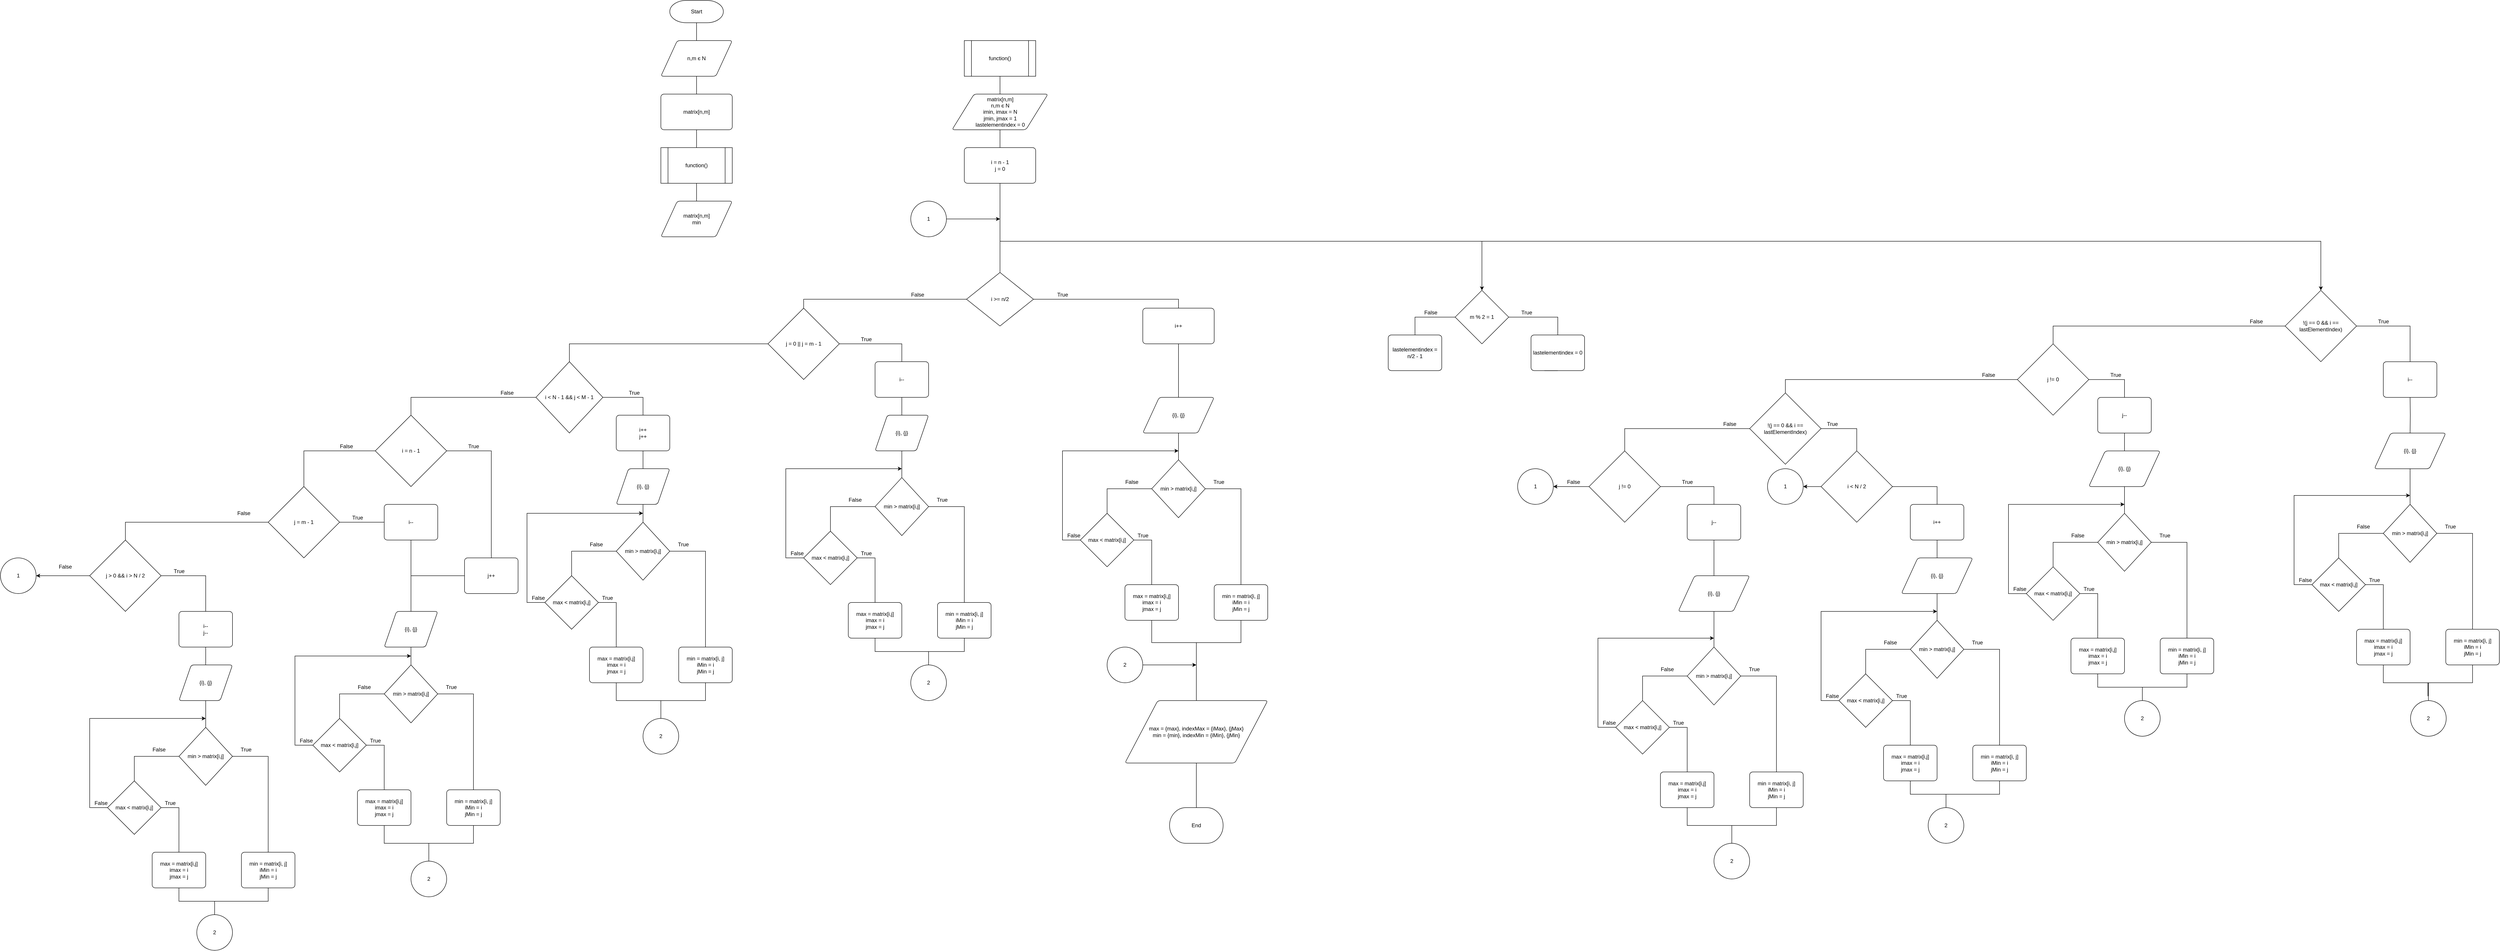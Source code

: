 <mxfile version="15.9.1" type="device"><diagram id="DyJxlA_Rj4Y4RQY7Qamg" name="Страница 1"><mxGraphModel dx="9828" dy="5096" grid="1" gridSize="10" guides="1" tooltips="1" connect="1" arrows="1" fold="1" page="1" pageScale="1" pageWidth="827" pageHeight="1169" math="0" shadow="0"><root><mxCell id="0"/><mxCell id="1" parent="0"/><mxCell id="aS_jJscjSUKZEBwtsKc5-4" value="Start" style="strokeWidth=1;html=1;shape=mxgraph.flowchart.terminator;whiteSpace=wrap;" vertex="1" parent="1"><mxGeometry x="-180" y="-10" width="120" height="50" as="geometry"/></mxCell><mxCell id="aS_jJscjSUKZEBwtsKc5-6" value="" style="edgeStyle=orthogonalEdgeStyle;rounded=0;orthogonalLoop=1;jettySize=auto;html=1;endArrow=none;endFill=0;" edge="1" parent="1" source="aS_jJscjSUKZEBwtsKc5-5" target="aS_jJscjSUKZEBwtsKc5-4"><mxGeometry relative="1" as="geometry"/></mxCell><mxCell id="aS_jJscjSUKZEBwtsKc5-8" value="" style="edgeStyle=orthogonalEdgeStyle;rounded=0;orthogonalLoop=1;jettySize=auto;html=1;endArrow=none;endFill=0;" edge="1" parent="1" source="aS_jJscjSUKZEBwtsKc5-5" target="aS_jJscjSUKZEBwtsKc5-7"><mxGeometry relative="1" as="geometry"/></mxCell><mxCell id="aS_jJscjSUKZEBwtsKc5-5" value="n,m є N" style="shape=parallelogram;html=1;strokeWidth=1;perimeter=parallelogramPerimeter;whiteSpace=wrap;rounded=1;arcSize=12;size=0.23;fillColor=none;gradientColor=none;gradientDirection=radial;" vertex="1" parent="1"><mxGeometry x="-200" y="80" width="160" height="80" as="geometry"/></mxCell><mxCell id="aS_jJscjSUKZEBwtsKc5-7" value="matrix[n,m]" style="rounded=1;whiteSpace=wrap;html=1;absoluteArcSize=1;arcSize=14;strokeWidth=1;fillColor=none;gradientColor=none;gradientDirection=radial;" vertex="1" parent="1"><mxGeometry x="-200" y="200" width="160" height="80" as="geometry"/></mxCell><mxCell id="aS_jJscjSUKZEBwtsKc5-12" value="" style="edgeStyle=orthogonalEdgeStyle;rounded=0;orthogonalLoop=1;jettySize=auto;html=1;endArrow=none;endFill=0;" edge="1" parent="1" source="aS_jJscjSUKZEBwtsKc5-10" target="aS_jJscjSUKZEBwtsKc5-11"><mxGeometry relative="1" as="geometry"/></mxCell><mxCell id="aS_jJscjSUKZEBwtsKc5-10" value="function()" style="shape=process;whiteSpace=wrap;html=1;backgroundOutline=1;" vertex="1" parent="1"><mxGeometry x="480" y="80" width="160" height="80" as="geometry"/></mxCell><mxCell id="aS_jJscjSUKZEBwtsKc5-53" value="" style="edgeStyle=orthogonalEdgeStyle;rounded=0;orthogonalLoop=1;jettySize=auto;html=1;endArrow=none;endFill=0;" edge="1" parent="1" source="aS_jJscjSUKZEBwtsKc5-11" target="aS_jJscjSUKZEBwtsKc5-27"><mxGeometry relative="1" as="geometry"/></mxCell><mxCell id="aS_jJscjSUKZEBwtsKc5-11" value="matrix[n,m]&lt;br&gt;n,m є N&lt;br&gt;imin, imax = N&lt;br&gt;jmin, jmax = 1&lt;br&gt;lastelementindex = 0" style="shape=parallelogram;html=1;strokeWidth=1;perimeter=parallelogramPerimeter;whiteSpace=wrap;rounded=1;arcSize=12;size=0.23;fillColor=none;gradientColor=none;gradientDirection=radial;" vertex="1" parent="1"><mxGeometry x="452.5" y="200" width="215" height="80" as="geometry"/></mxCell><mxCell id="aS_jJscjSUKZEBwtsKc5-15" value="" style="edgeStyle=orthogonalEdgeStyle;rounded=0;orthogonalLoop=1;jettySize=auto;html=1;endArrow=none;endFill=0;" edge="1" parent="1" source="aS_jJscjSUKZEBwtsKc5-14" target="aS_jJscjSUKZEBwtsKc5-7"><mxGeometry relative="1" as="geometry"/></mxCell><mxCell id="aS_jJscjSUKZEBwtsKc5-17" value="" style="edgeStyle=orthogonalEdgeStyle;rounded=0;orthogonalLoop=1;jettySize=auto;html=1;endArrow=none;endFill=0;" edge="1" parent="1" source="aS_jJscjSUKZEBwtsKc5-14" target="aS_jJscjSUKZEBwtsKc5-16"><mxGeometry relative="1" as="geometry"/></mxCell><mxCell id="aS_jJscjSUKZEBwtsKc5-14" value="function()" style="shape=process;whiteSpace=wrap;html=1;backgroundOutline=1;" vertex="1" parent="1"><mxGeometry x="-200" y="320" width="160" height="80" as="geometry"/></mxCell><mxCell id="aS_jJscjSUKZEBwtsKc5-16" value="matrix[n,m]&lt;br&gt;min" style="shape=parallelogram;html=1;strokeWidth=1;perimeter=parallelogramPerimeter;whiteSpace=wrap;rounded=1;arcSize=12;size=0.23;fillColor=none;gradientColor=none;gradientDirection=radial;" vertex="1" parent="1"><mxGeometry x="-200" y="440" width="160" height="80" as="geometry"/></mxCell><mxCell id="aS_jJscjSUKZEBwtsKc5-54" value="" style="edgeStyle=orthogonalEdgeStyle;rounded=0;orthogonalLoop=1;jettySize=auto;html=1;endArrow=none;endFill=0;" edge="1" parent="1" source="aS_jJscjSUKZEBwtsKc5-27" target="aS_jJscjSUKZEBwtsKc5-28"><mxGeometry relative="1" as="geometry"/></mxCell><mxCell id="aS_jJscjSUKZEBwtsKc5-191" style="edgeStyle=orthogonalEdgeStyle;rounded=0;orthogonalLoop=1;jettySize=auto;html=1;entryX=0.5;entryY=0;entryDx=0;entryDy=0;entryPerimeter=0;endArrow=classic;endFill=1;" edge="1" parent="1" source="aS_jJscjSUKZEBwtsKc5-27" target="aS_jJscjSUKZEBwtsKc5-190"><mxGeometry relative="1" as="geometry"><Array as="points"><mxPoint x="560" y="530"/><mxPoint x="3520" y="530"/></Array></mxGeometry></mxCell><mxCell id="aS_jJscjSUKZEBwtsKc5-279" style="edgeStyle=orthogonalEdgeStyle;rounded=0;orthogonalLoop=1;jettySize=auto;html=1;entryX=0.5;entryY=0;entryDx=0;entryDy=0;entryPerimeter=0;endArrow=classic;endFill=1;" edge="1" parent="1" source="aS_jJscjSUKZEBwtsKc5-27" target="aS_jJscjSUKZEBwtsKc5-35"><mxGeometry relative="1" as="geometry"><Array as="points"><mxPoint x="560" y="530"/><mxPoint x="1640" y="530"/></Array></mxGeometry></mxCell><mxCell id="aS_jJscjSUKZEBwtsKc5-27" value="i = n - 1&lt;br&gt;j = 0" style="rounded=1;whiteSpace=wrap;html=1;absoluteArcSize=1;arcSize=14;strokeWidth=1;fillColor=none;gradientColor=none;gradientDirection=radial;" vertex="1" parent="1"><mxGeometry x="480" y="320" width="160" height="80" as="geometry"/></mxCell><mxCell id="aS_jJscjSUKZEBwtsKc5-46" style="edgeStyle=orthogonalEdgeStyle;rounded=0;orthogonalLoop=1;jettySize=auto;html=1;entryX=0.5;entryY=0;entryDx=0;entryDy=0;endArrow=none;endFill=0;" edge="1" parent="1" source="aS_jJscjSUKZEBwtsKc5-28" target="aS_jJscjSUKZEBwtsKc5-45"><mxGeometry relative="1" as="geometry"/></mxCell><mxCell id="aS_jJscjSUKZEBwtsKc5-73" style="edgeStyle=orthogonalEdgeStyle;rounded=0;orthogonalLoop=1;jettySize=auto;html=1;entryX=0.5;entryY=0;entryDx=0;entryDy=0;entryPerimeter=0;endArrow=none;endFill=0;" edge="1" parent="1" source="aS_jJscjSUKZEBwtsKc5-28" target="aS_jJscjSUKZEBwtsKc5-66"><mxGeometry relative="1" as="geometry"/></mxCell><mxCell id="aS_jJscjSUKZEBwtsKc5-28" value="i &amp;gt;= n/2" style="strokeWidth=1;html=1;shape=mxgraph.flowchart.decision;whiteSpace=wrap;fillColor=none;gradientColor=none;gradientDirection=radial;" vertex="1" parent="1"><mxGeometry x="485" y="600" width="150" height="120" as="geometry"/></mxCell><mxCell id="aS_jJscjSUKZEBwtsKc5-38" style="edgeStyle=orthogonalEdgeStyle;rounded=0;orthogonalLoop=1;jettySize=auto;html=1;entryX=0.5;entryY=0;entryDx=0;entryDy=0;endArrow=none;endFill=0;" edge="1" parent="1" source="aS_jJscjSUKZEBwtsKc5-35" target="aS_jJscjSUKZEBwtsKc5-37"><mxGeometry relative="1" as="geometry"/></mxCell><mxCell id="aS_jJscjSUKZEBwtsKc5-43" style="edgeStyle=orthogonalEdgeStyle;rounded=0;orthogonalLoop=1;jettySize=auto;html=1;entryX=0.5;entryY=0;entryDx=0;entryDy=0;endArrow=none;endFill=0;" edge="1" parent="1" source="aS_jJscjSUKZEBwtsKc5-35" target="aS_jJscjSUKZEBwtsKc5-42"><mxGeometry relative="1" as="geometry"/></mxCell><mxCell id="aS_jJscjSUKZEBwtsKc5-35" value="m % 2 = 1" style="strokeWidth=1;html=1;shape=mxgraph.flowchart.decision;whiteSpace=wrap;fillColor=none;gradientColor=none;gradientDirection=radial;" vertex="1" parent="1"><mxGeometry x="1580" y="640.07" width="120" height="120" as="geometry"/></mxCell><mxCell id="aS_jJscjSUKZEBwtsKc5-37" value="lastelementindex = 0" style="rounded=1;whiteSpace=wrap;html=1;absoluteArcSize=1;arcSize=14;strokeWidth=1;fillColor=none;gradientColor=none;gradientDirection=radial;" vertex="1" parent="1"><mxGeometry x="1750" y="740.07" width="120" height="80" as="geometry"/></mxCell><mxCell id="aS_jJscjSUKZEBwtsKc5-39" style="edgeStyle=orthogonalEdgeStyle;rounded=0;orthogonalLoop=1;jettySize=auto;html=1;exitX=0.5;exitY=1;exitDx=0;exitDy=0;entryX=0.25;entryY=1;entryDx=0;entryDy=0;endArrow=none;endFill=0;" edge="1" parent="1" source="aS_jJscjSUKZEBwtsKc5-37" target="aS_jJscjSUKZEBwtsKc5-37"><mxGeometry relative="1" as="geometry"/></mxCell><mxCell id="aS_jJscjSUKZEBwtsKc5-40" value="True" style="text;html=1;align=center;verticalAlign=middle;resizable=0;points=[];autosize=1;strokeColor=none;fillColor=none;" vertex="1" parent="1"><mxGeometry x="1720" y="680.07" width="40" height="20" as="geometry"/></mxCell><mxCell id="aS_jJscjSUKZEBwtsKc5-42" value="&lt;span style=&quot;color: rgb(0 , 0 , 0) ; font-family: &amp;#34;helvetica&amp;#34; ; font-size: 12px ; font-style: normal ; font-weight: 400 ; letter-spacing: normal ; text-align: center ; text-indent: 0px ; text-transform: none ; word-spacing: 0px ; background-color: rgb(248 , 249 , 250) ; display: inline ; float: none&quot;&gt;lastelementindex = n/2 - 1&lt;/span&gt;" style="rounded=1;whiteSpace=wrap;html=1;absoluteArcSize=1;arcSize=14;strokeWidth=1;fillColor=none;gradientColor=none;gradientDirection=radial;" vertex="1" parent="1"><mxGeometry x="1430" y="740.07" width="120" height="80" as="geometry"/></mxCell><mxCell id="aS_jJscjSUKZEBwtsKc5-47" value="" style="edgeStyle=orthogonalEdgeStyle;rounded=0;orthogonalLoop=1;jettySize=auto;html=1;endArrow=none;endFill=0;startArrow=none;entryX=0.5;entryY=0;entryDx=0;entryDy=0;entryPerimeter=0;" edge="1" parent="1" source="aS_jJscjSUKZEBwtsKc5-59" target="aS_jJscjSUKZEBwtsKc5-180"><mxGeometry relative="1" as="geometry"><mxPoint x="960" y="1000" as="targetPoint"/></mxGeometry></mxCell><mxCell id="aS_jJscjSUKZEBwtsKc5-45" value="i++" style="rounded=1;whiteSpace=wrap;html=1;absoluteArcSize=1;arcSize=14;strokeWidth=1;fillColor=none;gradientColor=none;gradientDirection=radial;" vertex="1" parent="1"><mxGeometry x="880" y="680" width="160" height="80" as="geometry"/></mxCell><mxCell id="aS_jJscjSUKZEBwtsKc5-51" value="True" style="text;html=1;align=center;verticalAlign=middle;resizable=0;points=[];autosize=1;strokeColor=none;fillColor=none;" vertex="1" parent="1"><mxGeometry x="680" y="640" width="40" height="20" as="geometry"/></mxCell><mxCell id="aS_jJscjSUKZEBwtsKc5-59" value="{i}, {j}" style="shape=parallelogram;html=1;strokeWidth=1;perimeter=parallelogramPerimeter;whiteSpace=wrap;rounded=1;arcSize=12;size=0.23;fillColor=none;gradientColor=none;gradientDirection=radial;" vertex="1" parent="1"><mxGeometry x="880" y="880" width="160" height="80" as="geometry"/></mxCell><mxCell id="aS_jJscjSUKZEBwtsKc5-60" value="" style="edgeStyle=orthogonalEdgeStyle;rounded=0;orthogonalLoop=1;jettySize=auto;html=1;endArrow=none;endFill=0;" edge="1" parent="1" source="aS_jJscjSUKZEBwtsKc5-45" target="aS_jJscjSUKZEBwtsKc5-59"><mxGeometry relative="1" as="geometry"><mxPoint x="960" y="840" as="sourcePoint"/><mxPoint x="960" y="1000" as="targetPoint"/></mxGeometry></mxCell><mxCell id="aS_jJscjSUKZEBwtsKc5-75" style="edgeStyle=orthogonalEdgeStyle;rounded=0;orthogonalLoop=1;jettySize=auto;html=1;entryX=0.5;entryY=0;entryDx=0;entryDy=0;endArrow=none;endFill=0;" edge="1" parent="1" source="aS_jJscjSUKZEBwtsKc5-66" target="aS_jJscjSUKZEBwtsKc5-74"><mxGeometry relative="1" as="geometry"/></mxCell><mxCell id="aS_jJscjSUKZEBwtsKc5-90" style="edgeStyle=orthogonalEdgeStyle;rounded=0;orthogonalLoop=1;jettySize=auto;html=1;entryX=0.5;entryY=0;entryDx=0;entryDy=0;entryPerimeter=0;endArrow=none;endFill=0;" edge="1" parent="1" source="aS_jJscjSUKZEBwtsKc5-66" target="aS_jJscjSUKZEBwtsKc5-89"><mxGeometry relative="1" as="geometry"/></mxCell><mxCell id="aS_jJscjSUKZEBwtsKc5-66" value="j = 0 || j = m - 1" style="strokeWidth=1;html=1;shape=mxgraph.flowchart.decision;whiteSpace=wrap;fillColor=none;gradientColor=none;gradientDirection=radial;" vertex="1" parent="1"><mxGeometry x="40" y="680" width="160" height="160" as="geometry"/></mxCell><mxCell id="aS_jJscjSUKZEBwtsKc5-77" value="" style="edgeStyle=orthogonalEdgeStyle;rounded=0;orthogonalLoop=1;jettySize=auto;html=1;endArrow=none;endFill=0;" edge="1" parent="1" source="aS_jJscjSUKZEBwtsKc5-74" target="aS_jJscjSUKZEBwtsKc5-76"><mxGeometry relative="1" as="geometry"/></mxCell><mxCell id="aS_jJscjSUKZEBwtsKc5-74" value="i--" style="rounded=1;whiteSpace=wrap;html=1;absoluteArcSize=1;arcSize=14;strokeWidth=1;fillColor=none;gradientColor=none;gradientDirection=radial;" vertex="1" parent="1"><mxGeometry x="280" y="800" width="120" height="80" as="geometry"/></mxCell><mxCell id="aS_jJscjSUKZEBwtsKc5-76" value="{i}, {j}" style="shape=parallelogram;html=1;strokeWidth=1;perimeter=parallelogramPerimeter;whiteSpace=wrap;rounded=1;arcSize=12;size=0.23;fillColor=none;gradientColor=none;gradientDirection=radial;" vertex="1" parent="1"><mxGeometry x="280" y="920" width="120" height="80" as="geometry"/></mxCell><mxCell id="aS_jJscjSUKZEBwtsKc5-80" value="" style="edgeStyle=orthogonalEdgeStyle;rounded=0;orthogonalLoop=1;jettySize=auto;html=1;endArrow=none;endFill=0;exitX=0.5;exitY=0;exitDx=0;exitDy=0;exitPerimeter=0;" edge="1" parent="1" source="aS_jJscjSUKZEBwtsKc5-168" target="aS_jJscjSUKZEBwtsKc5-76"><mxGeometry relative="1" as="geometry"><mxPoint x="340" y="1040" as="sourcePoint"/></mxGeometry></mxCell><mxCell id="aS_jJscjSUKZEBwtsKc5-83" value="True" style="text;html=1;align=center;verticalAlign=middle;resizable=0;points=[];autosize=1;strokeColor=none;fillColor=none;" vertex="1" parent="1"><mxGeometry x="240" y="740" width="40" height="20" as="geometry"/></mxCell><mxCell id="aS_jJscjSUKZEBwtsKc5-84" value="False" style="text;html=1;align=center;verticalAlign=middle;resizable=0;points=[];autosize=1;strokeColor=none;fillColor=none;" vertex="1" parent="1"><mxGeometry x="350" y="640" width="50" height="20" as="geometry"/></mxCell><mxCell id="aS_jJscjSUKZEBwtsKc5-92" style="edgeStyle=orthogonalEdgeStyle;rounded=0;orthogonalLoop=1;jettySize=auto;html=1;entryX=0.5;entryY=0;entryDx=0;entryDy=0;endArrow=none;endFill=0;" edge="1" parent="1" source="aS_jJscjSUKZEBwtsKc5-89" target="aS_jJscjSUKZEBwtsKc5-91"><mxGeometry relative="1" as="geometry"/></mxCell><mxCell id="aS_jJscjSUKZEBwtsKc5-105" style="edgeStyle=orthogonalEdgeStyle;rounded=0;orthogonalLoop=1;jettySize=auto;html=1;entryX=0.5;entryY=0;entryDx=0;entryDy=0;entryPerimeter=0;endArrow=none;endFill=0;" edge="1" parent="1" source="aS_jJscjSUKZEBwtsKc5-89" target="aS_jJscjSUKZEBwtsKc5-104"><mxGeometry relative="1" as="geometry"/></mxCell><mxCell id="aS_jJscjSUKZEBwtsKc5-89" value="i &amp;lt; N - 1 &amp;amp;&amp;amp; j &amp;lt; M - 1" style="strokeWidth=1;html=1;shape=mxgraph.flowchart.decision;whiteSpace=wrap;fillColor=none;gradientColor=none;gradientDirection=radial;" vertex="1" parent="1"><mxGeometry x="-480" y="800" width="150" height="160" as="geometry"/></mxCell><mxCell id="aS_jJscjSUKZEBwtsKc5-94" value="" style="edgeStyle=orthogonalEdgeStyle;rounded=0;orthogonalLoop=1;jettySize=auto;html=1;endArrow=none;endFill=0;" edge="1" parent="1" source="aS_jJscjSUKZEBwtsKc5-91" target="aS_jJscjSUKZEBwtsKc5-93"><mxGeometry relative="1" as="geometry"/></mxCell><mxCell id="aS_jJscjSUKZEBwtsKc5-91" value="i++&lt;br&gt;j++" style="rounded=1;whiteSpace=wrap;html=1;absoluteArcSize=1;arcSize=14;strokeWidth=1;fillColor=none;gradientColor=none;gradientDirection=radial;" vertex="1" parent="1"><mxGeometry x="-300" y="920" width="120" height="80" as="geometry"/></mxCell><mxCell id="aS_jJscjSUKZEBwtsKc5-93" value="{i}, {j}" style="shape=parallelogram;html=1;strokeWidth=1;perimeter=parallelogramPerimeter;whiteSpace=wrap;rounded=1;arcSize=12;size=0.23;fillColor=none;gradientColor=none;gradientDirection=radial;" vertex="1" parent="1"><mxGeometry x="-300" y="1040" width="120" height="80" as="geometry"/></mxCell><mxCell id="aS_jJscjSUKZEBwtsKc5-96" value="" style="edgeStyle=orthogonalEdgeStyle;rounded=0;orthogonalLoop=1;jettySize=auto;html=1;endArrow=none;endFill=0;exitX=0.5;exitY=0;exitDx=0;exitDy=0;exitPerimeter=0;" edge="1" parent="1" source="aS_jJscjSUKZEBwtsKc5-99" target="aS_jJscjSUKZEBwtsKc5-93"><mxGeometry relative="1" as="geometry"><mxPoint x="-240" y="1200" as="sourcePoint"/></mxGeometry></mxCell><mxCell id="aS_jJscjSUKZEBwtsKc5-97" style="edgeStyle=orthogonalEdgeStyle;rounded=0;orthogonalLoop=1;jettySize=auto;html=1;entryX=0.5;entryY=0;entryDx=0;entryDy=0;endArrow=none;endFill=0;" edge="1" parent="1" source="aS_jJscjSUKZEBwtsKc5-99" target="aS_jJscjSUKZEBwtsKc5-100"><mxGeometry relative="1" as="geometry"/></mxCell><mxCell id="aS_jJscjSUKZEBwtsKc5-123" style="edgeStyle=orthogonalEdgeStyle;rounded=0;orthogonalLoop=1;jettySize=auto;html=1;entryX=0.5;entryY=0;entryDx=0;entryDy=0;entryPerimeter=0;endArrow=none;endFill=0;" edge="1" parent="1" source="aS_jJscjSUKZEBwtsKc5-99" target="aS_jJscjSUKZEBwtsKc5-122"><mxGeometry relative="1" as="geometry"/></mxCell><mxCell id="aS_jJscjSUKZEBwtsKc5-99" value="min &amp;gt; matrix[i,j]" style="strokeWidth=1;html=1;shape=mxgraph.flowchart.decision;whiteSpace=wrap;fillColor=none;gradientColor=none;gradientDirection=radial;" vertex="1" parent="1"><mxGeometry x="-300" y="1160" width="120" height="130" as="geometry"/></mxCell><mxCell id="aS_jJscjSUKZEBwtsKc5-326" style="edgeStyle=orthogonalEdgeStyle;rounded=0;orthogonalLoop=1;jettySize=auto;html=1;entryX=0.5;entryY=0;entryDx=0;entryDy=0;endArrow=none;endFill=0;" edge="1" parent="1" source="aS_jJscjSUKZEBwtsKc5-100" target="aS_jJscjSUKZEBwtsKc5-317"><mxGeometry relative="1" as="geometry"/></mxCell><mxCell id="aS_jJscjSUKZEBwtsKc5-100" value="&lt;div&gt;min = matrix[i, j]&lt;/div&gt;&lt;div&gt;&lt;span&gt;iMin = i&lt;/span&gt;&lt;/div&gt;&lt;div&gt;&lt;span&gt;jMin = j&lt;/span&gt;&lt;/div&gt;" style="rounded=1;whiteSpace=wrap;html=1;absoluteArcSize=1;arcSize=14;strokeWidth=1;fillColor=none;gradientColor=none;gradientDirection=radial;" vertex="1" parent="1"><mxGeometry x="-160" y="1440" width="120" height="80" as="geometry"/></mxCell><mxCell id="aS_jJscjSUKZEBwtsKc5-101" value="True" style="text;html=1;align=center;verticalAlign=middle;resizable=0;points=[];autosize=1;strokeColor=none;fillColor=none;" vertex="1" parent="1"><mxGeometry x="-170" y="1200" width="40" height="20" as="geometry"/></mxCell><mxCell id="aS_jJscjSUKZEBwtsKc5-124" value="" style="edgeStyle=orthogonalEdgeStyle;rounded=0;orthogonalLoop=1;jettySize=auto;html=1;endArrow=none;endFill=0;" edge="1" parent="1" source="aS_jJscjSUKZEBwtsKc5-102" target="aS_jJscjSUKZEBwtsKc5-122"><mxGeometry relative="1" as="geometry"><Array as="points"><mxPoint x="-300" y="1340"/></Array></mxGeometry></mxCell><mxCell id="aS_jJscjSUKZEBwtsKc5-325" style="edgeStyle=orthogonalEdgeStyle;rounded=0;orthogonalLoop=1;jettySize=auto;html=1;entryX=0.5;entryY=0;entryDx=0;entryDy=0;endArrow=none;endFill=0;" edge="1" parent="1" source="aS_jJscjSUKZEBwtsKc5-102" target="aS_jJscjSUKZEBwtsKc5-317"><mxGeometry relative="1" as="geometry"/></mxCell><mxCell id="aS_jJscjSUKZEBwtsKc5-102" value="max = matrix[i,j]&lt;br&gt;imax = i&lt;br&gt;jmax = j" style="rounded=1;whiteSpace=wrap;html=1;absoluteArcSize=1;arcSize=14;strokeWidth=1;fillColor=none;gradientColor=none;gradientDirection=radial;" vertex="1" parent="1"><mxGeometry x="-360" y="1440" width="120" height="80" as="geometry"/></mxCell><mxCell id="aS_jJscjSUKZEBwtsKc5-103" value="False" style="text;html=1;align=center;verticalAlign=middle;resizable=0;points=[];autosize=1;strokeColor=none;fillColor=none;" vertex="1" parent="1"><mxGeometry x="-370" y="1200" width="50" height="20" as="geometry"/></mxCell><mxCell id="aS_jJscjSUKZEBwtsKc5-107" style="edgeStyle=orthogonalEdgeStyle;rounded=0;orthogonalLoop=1;jettySize=auto;html=1;entryX=0.5;entryY=0;entryDx=0;entryDy=0;endArrow=none;endFill=0;" edge="1" parent="1" source="aS_jJscjSUKZEBwtsKc5-104" target="aS_jJscjSUKZEBwtsKc5-106"><mxGeometry relative="1" as="geometry"/></mxCell><mxCell id="aS_jJscjSUKZEBwtsKc5-109" style="edgeStyle=orthogonalEdgeStyle;rounded=0;orthogonalLoop=1;jettySize=auto;html=1;entryX=0.5;entryY=0;entryDx=0;entryDy=0;entryPerimeter=0;endArrow=none;endFill=0;" edge="1" parent="1" source="aS_jJscjSUKZEBwtsKc5-104" target="aS_jJscjSUKZEBwtsKc5-108"><mxGeometry relative="1" as="geometry"/></mxCell><mxCell id="aS_jJscjSUKZEBwtsKc5-104" value="i = n - 1" style="strokeWidth=1;html=1;shape=mxgraph.flowchart.decision;whiteSpace=wrap;fillColor=none;gradientColor=none;gradientDirection=radial;" vertex="1" parent="1"><mxGeometry x="-840" y="920" width="160" height="160" as="geometry"/></mxCell><mxCell id="aS_jJscjSUKZEBwtsKc5-116" style="edgeStyle=orthogonalEdgeStyle;rounded=0;orthogonalLoop=1;jettySize=auto;html=1;entryX=0.5;entryY=0;entryDx=0;entryDy=0;endArrow=none;endFill=0;" edge="1" parent="1" source="aS_jJscjSUKZEBwtsKc5-106" target="aS_jJscjSUKZEBwtsKc5-115"><mxGeometry relative="1" as="geometry"/></mxCell><mxCell id="aS_jJscjSUKZEBwtsKc5-106" value="j++" style="rounded=1;whiteSpace=wrap;html=1;absoluteArcSize=1;arcSize=14;strokeWidth=1;fillColor=none;gradientColor=none;gradientDirection=radial;" vertex="1" parent="1"><mxGeometry x="-640" y="1240" width="120" height="80" as="geometry"/></mxCell><mxCell id="aS_jJscjSUKZEBwtsKc5-112" value="" style="edgeStyle=orthogonalEdgeStyle;rounded=0;orthogonalLoop=1;jettySize=auto;html=1;endArrow=none;endFill=0;" edge="1" parent="1" source="aS_jJscjSUKZEBwtsKc5-108" target="aS_jJscjSUKZEBwtsKc5-111"><mxGeometry relative="1" as="geometry"/></mxCell><mxCell id="aS_jJscjSUKZEBwtsKc5-144" style="edgeStyle=orthogonalEdgeStyle;rounded=0;orthogonalLoop=1;jettySize=auto;html=1;entryX=0.5;entryY=0;entryDx=0;entryDy=0;entryPerimeter=0;endArrow=none;endFill=0;" edge="1" parent="1" source="aS_jJscjSUKZEBwtsKc5-108" target="aS_jJscjSUKZEBwtsKc5-120"><mxGeometry relative="1" as="geometry"/></mxCell><mxCell id="aS_jJscjSUKZEBwtsKc5-108" value="j = m - 1" style="strokeWidth=1;html=1;shape=mxgraph.flowchart.decision;whiteSpace=wrap;fillColor=none;gradientColor=none;gradientDirection=radial;" vertex="1" parent="1"><mxGeometry x="-1080" y="1080" width="160" height="160" as="geometry"/></mxCell><mxCell id="aS_jJscjSUKZEBwtsKc5-110" value="False" style="text;html=1;align=center;verticalAlign=middle;resizable=0;points=[];autosize=1;strokeColor=none;fillColor=none;" vertex="1" parent="1"><mxGeometry x="1500" y="680.07" width="50" height="20" as="geometry"/></mxCell><mxCell id="aS_jJscjSUKZEBwtsKc5-118" style="edgeStyle=orthogonalEdgeStyle;rounded=0;orthogonalLoop=1;jettySize=auto;html=1;entryX=0.5;entryY=0;entryDx=0;entryDy=0;endArrow=none;endFill=0;" edge="1" parent="1" source="aS_jJscjSUKZEBwtsKc5-111" target="aS_jJscjSUKZEBwtsKc5-115"><mxGeometry relative="1" as="geometry"/></mxCell><mxCell id="aS_jJscjSUKZEBwtsKc5-111" value="i--" style="rounded=1;whiteSpace=wrap;html=1;absoluteArcSize=1;arcSize=14;strokeWidth=1;fillColor=none;gradientColor=none;gradientDirection=radial;" vertex="1" parent="1"><mxGeometry x="-820" y="1120" width="120" height="80" as="geometry"/></mxCell><mxCell id="aS_jJscjSUKZEBwtsKc5-113" value="True" style="text;html=1;align=center;verticalAlign=middle;resizable=0;points=[];autosize=1;strokeColor=none;fillColor=none;" vertex="1" parent="1"><mxGeometry x="-640" y="980" width="40" height="20" as="geometry"/></mxCell><mxCell id="aS_jJscjSUKZEBwtsKc5-114" value="False" style="text;html=1;align=center;verticalAlign=middle;resizable=0;points=[];autosize=1;strokeColor=none;fillColor=none;" vertex="1" parent="1"><mxGeometry x="-930" y="980" width="50" height="20" as="geometry"/></mxCell><mxCell id="aS_jJscjSUKZEBwtsKc5-115" value="{i}, {j}" style="shape=parallelogram;html=1;strokeWidth=1;perimeter=parallelogramPerimeter;whiteSpace=wrap;rounded=1;arcSize=12;size=0.23;fillColor=none;gradientColor=none;gradientDirection=radial;" vertex="1" parent="1"><mxGeometry x="-820" y="1360" width="120" height="80" as="geometry"/></mxCell><mxCell id="aS_jJscjSUKZEBwtsKc5-119" value="True" style="text;html=1;align=center;verticalAlign=middle;resizable=0;points=[];autosize=1;strokeColor=none;fillColor=none;" vertex="1" parent="1"><mxGeometry x="-900" y="1140" width="40" height="20" as="geometry"/></mxCell><mxCell id="aS_jJscjSUKZEBwtsKc5-146" style="edgeStyle=orthogonalEdgeStyle;rounded=0;orthogonalLoop=1;jettySize=auto;html=1;entryX=0.5;entryY=0;entryDx=0;entryDy=0;endArrow=none;endFill=0;" edge="1" parent="1" source="aS_jJscjSUKZEBwtsKc5-120" target="aS_jJscjSUKZEBwtsKc5-145"><mxGeometry relative="1" as="geometry"/></mxCell><mxCell id="aS_jJscjSUKZEBwtsKc5-281" style="edgeStyle=orthogonalEdgeStyle;rounded=0;orthogonalLoop=1;jettySize=auto;html=1;entryX=1;entryY=0.5;entryDx=0;entryDy=0;endArrow=classic;endFill=1;" edge="1" parent="1" source="aS_jJscjSUKZEBwtsKc5-120" target="aS_jJscjSUKZEBwtsKc5-280"><mxGeometry relative="1" as="geometry"/></mxCell><mxCell id="aS_jJscjSUKZEBwtsKc5-120" value="j &amp;gt; 0 &amp;amp;&amp;amp; i &amp;gt; N / 2" style="strokeWidth=1;html=1;shape=mxgraph.flowchart.decision;whiteSpace=wrap;fillColor=none;gradientColor=none;gradientDirection=radial;" vertex="1" parent="1"><mxGeometry x="-1480" y="1200" width="160" height="160" as="geometry"/></mxCell><mxCell id="aS_jJscjSUKZEBwtsKc5-125" style="edgeStyle=orthogonalEdgeStyle;rounded=0;orthogonalLoop=1;jettySize=auto;html=1;endArrow=classic;endFill=1;" edge="1" parent="1" source="aS_jJscjSUKZEBwtsKc5-122"><mxGeometry relative="1" as="geometry"><mxPoint x="-240" y="1140" as="targetPoint"/><Array as="points"><mxPoint x="-500" y="1340"/><mxPoint x="-500" y="1140"/><mxPoint x="-240" y="1140"/></Array></mxGeometry></mxCell><mxCell id="aS_jJscjSUKZEBwtsKc5-122" value="max &amp;lt; matrix[i,j]" style="strokeWidth=1;html=1;shape=mxgraph.flowchart.decision;whiteSpace=wrap;fillColor=none;gradientColor=none;gradientDirection=radial;" vertex="1" parent="1"><mxGeometry x="-460" y="1280" width="120" height="120" as="geometry"/></mxCell><mxCell id="aS_jJscjSUKZEBwtsKc5-126" value="False" style="text;html=1;align=center;verticalAlign=middle;resizable=0;points=[];autosize=1;strokeColor=none;fillColor=none;" vertex="1" parent="1"><mxGeometry x="-500" y="1320" width="50" height="20" as="geometry"/></mxCell><mxCell id="aS_jJscjSUKZEBwtsKc5-127" value="True" style="text;html=1;align=center;verticalAlign=middle;resizable=0;points=[];autosize=1;strokeColor=none;fillColor=none;" vertex="1" parent="1"><mxGeometry x="-340" y="1320" width="40" height="20" as="geometry"/></mxCell><mxCell id="aS_jJscjSUKZEBwtsKc5-131" value="" style="edgeStyle=orthogonalEdgeStyle;rounded=0;orthogonalLoop=1;jettySize=auto;html=1;endArrow=none;endFill=0;exitX=0.5;exitY=0;exitDx=0;exitDy=0;exitPerimeter=0;" edge="1" parent="1" source="aS_jJscjSUKZEBwtsKc5-134"><mxGeometry relative="1" as="geometry"><mxPoint x="-760" y="1520" as="sourcePoint"/><mxPoint x="-760" y="1440" as="targetPoint"/></mxGeometry></mxCell><mxCell id="aS_jJscjSUKZEBwtsKc5-132" style="edgeStyle=orthogonalEdgeStyle;rounded=0;orthogonalLoop=1;jettySize=auto;html=1;entryX=0.5;entryY=0;entryDx=0;entryDy=0;endArrow=none;endFill=0;" edge="1" parent="1" source="aS_jJscjSUKZEBwtsKc5-134" target="aS_jJscjSUKZEBwtsKc5-135"><mxGeometry relative="1" as="geometry"/></mxCell><mxCell id="aS_jJscjSUKZEBwtsKc5-133" style="edgeStyle=orthogonalEdgeStyle;rounded=0;orthogonalLoop=1;jettySize=auto;html=1;entryX=0.5;entryY=0;entryDx=0;entryDy=0;entryPerimeter=0;endArrow=none;endFill=0;" edge="1" parent="1" source="aS_jJscjSUKZEBwtsKc5-134" target="aS_jJscjSUKZEBwtsKc5-141"><mxGeometry relative="1" as="geometry"/></mxCell><mxCell id="aS_jJscjSUKZEBwtsKc5-134" value="min &amp;gt; matrix[i,j]" style="strokeWidth=1;html=1;shape=mxgraph.flowchart.decision;whiteSpace=wrap;fillColor=none;gradientColor=none;gradientDirection=radial;" vertex="1" parent="1"><mxGeometry x="-820" y="1480" width="120" height="130" as="geometry"/></mxCell><mxCell id="aS_jJscjSUKZEBwtsKc5-323" style="edgeStyle=orthogonalEdgeStyle;rounded=0;orthogonalLoop=1;jettySize=auto;html=1;endArrow=none;endFill=0;" edge="1" parent="1" source="aS_jJscjSUKZEBwtsKc5-135"><mxGeometry relative="1" as="geometry"><mxPoint x="-720" y="1920" as="targetPoint"/><Array as="points"><mxPoint x="-620" y="1880"/><mxPoint x="-720" y="1880"/></Array></mxGeometry></mxCell><mxCell id="aS_jJscjSUKZEBwtsKc5-135" value="&lt;div&gt;min = matrix[i, j]&lt;/div&gt;&lt;div&gt;&lt;span&gt;iMin = i&lt;/span&gt;&lt;/div&gt;&lt;div&gt;&lt;span&gt;jMin = j&lt;/span&gt;&lt;/div&gt;" style="rounded=1;whiteSpace=wrap;html=1;absoluteArcSize=1;arcSize=14;strokeWidth=1;fillColor=none;gradientColor=none;gradientDirection=radial;" vertex="1" parent="1"><mxGeometry x="-680" y="1760" width="120" height="80" as="geometry"/></mxCell><mxCell id="aS_jJscjSUKZEBwtsKc5-136" value="True" style="text;html=1;align=center;verticalAlign=middle;resizable=0;points=[];autosize=1;strokeColor=none;fillColor=none;" vertex="1" parent="1"><mxGeometry x="-690" y="1520" width="40" height="20" as="geometry"/></mxCell><mxCell id="aS_jJscjSUKZEBwtsKc5-137" value="" style="edgeStyle=orthogonalEdgeStyle;rounded=0;orthogonalLoop=1;jettySize=auto;html=1;endArrow=none;endFill=0;" edge="1" parent="1" source="aS_jJscjSUKZEBwtsKc5-138" target="aS_jJscjSUKZEBwtsKc5-141"><mxGeometry relative="1" as="geometry"><Array as="points"><mxPoint x="-820" y="1660"/></Array></mxGeometry></mxCell><mxCell id="aS_jJscjSUKZEBwtsKc5-322" style="edgeStyle=orthogonalEdgeStyle;rounded=0;orthogonalLoop=1;jettySize=auto;html=1;endArrow=none;endFill=0;" edge="1" parent="1" source="aS_jJscjSUKZEBwtsKc5-138" target="aS_jJscjSUKZEBwtsKc5-318"><mxGeometry relative="1" as="geometry"/></mxCell><mxCell id="aS_jJscjSUKZEBwtsKc5-138" value="max = matrix[i,j]&lt;br&gt;imax = i&lt;br&gt;jmax = j" style="rounded=1;whiteSpace=wrap;html=1;absoluteArcSize=1;arcSize=14;strokeWidth=1;fillColor=none;gradientColor=none;gradientDirection=radial;" vertex="1" parent="1"><mxGeometry x="-880" y="1760" width="120" height="80" as="geometry"/></mxCell><mxCell id="aS_jJscjSUKZEBwtsKc5-139" value="False" style="text;html=1;align=center;verticalAlign=middle;resizable=0;points=[];autosize=1;strokeColor=none;fillColor=none;" vertex="1" parent="1"><mxGeometry x="-890" y="1520" width="50" height="20" as="geometry"/></mxCell><mxCell id="aS_jJscjSUKZEBwtsKc5-140" style="edgeStyle=orthogonalEdgeStyle;rounded=0;orthogonalLoop=1;jettySize=auto;html=1;endArrow=classic;endFill=1;" edge="1" parent="1" source="aS_jJscjSUKZEBwtsKc5-141"><mxGeometry relative="1" as="geometry"><Array as="points"><mxPoint x="-1020" y="1660"/><mxPoint x="-1020" y="1460"/><mxPoint x="-760" y="1460"/></Array><mxPoint x="-760" y="1460" as="targetPoint"/></mxGeometry></mxCell><mxCell id="aS_jJscjSUKZEBwtsKc5-141" value="max &amp;lt; matrix[i,j]" style="strokeWidth=1;html=1;shape=mxgraph.flowchart.decision;whiteSpace=wrap;fillColor=none;gradientColor=none;gradientDirection=radial;" vertex="1" parent="1"><mxGeometry x="-980" y="1600" width="120" height="120" as="geometry"/></mxCell><mxCell id="aS_jJscjSUKZEBwtsKc5-142" value="False" style="text;html=1;align=center;verticalAlign=middle;resizable=0;points=[];autosize=1;strokeColor=none;fillColor=none;" vertex="1" parent="1"><mxGeometry x="-1020" y="1640" width="50" height="20" as="geometry"/></mxCell><mxCell id="aS_jJscjSUKZEBwtsKc5-143" value="True" style="text;html=1;align=center;verticalAlign=middle;resizable=0;points=[];autosize=1;strokeColor=none;fillColor=none;" vertex="1" parent="1"><mxGeometry x="-860" y="1640" width="40" height="20" as="geometry"/></mxCell><mxCell id="aS_jJscjSUKZEBwtsKc5-148" value="" style="edgeStyle=orthogonalEdgeStyle;rounded=0;orthogonalLoop=1;jettySize=auto;html=1;endArrow=none;endFill=0;" edge="1" parent="1" source="aS_jJscjSUKZEBwtsKc5-145" target="aS_jJscjSUKZEBwtsKc5-147"><mxGeometry relative="1" as="geometry"/></mxCell><mxCell id="aS_jJscjSUKZEBwtsKc5-145" value="i--&lt;br&gt;j--" style="rounded=1;whiteSpace=wrap;html=1;absoluteArcSize=1;arcSize=14;strokeWidth=1;fillColor=none;gradientColor=none;gradientDirection=radial;" vertex="1" parent="1"><mxGeometry x="-1280" y="1360" width="120" height="80" as="geometry"/></mxCell><mxCell id="aS_jJscjSUKZEBwtsKc5-161" value="" style="edgeStyle=orthogonalEdgeStyle;rounded=0;orthogonalLoop=1;jettySize=auto;html=1;endArrow=none;endFill=0;" edge="1" parent="1" source="aS_jJscjSUKZEBwtsKc5-147" target="aS_jJscjSUKZEBwtsKc5-151"><mxGeometry relative="1" as="geometry"/></mxCell><mxCell id="aS_jJscjSUKZEBwtsKc5-147" value="{i}, {j}" style="shape=parallelogram;html=1;strokeWidth=1;perimeter=parallelogramPerimeter;whiteSpace=wrap;rounded=1;arcSize=12;size=0.23;fillColor=none;gradientColor=none;gradientDirection=radial;" vertex="1" parent="1"><mxGeometry x="-1280" y="1480" width="120" height="80" as="geometry"/></mxCell><mxCell id="aS_jJscjSUKZEBwtsKc5-149" style="edgeStyle=orthogonalEdgeStyle;rounded=0;orthogonalLoop=1;jettySize=auto;html=1;entryX=0.5;entryY=0;entryDx=0;entryDy=0;endArrow=none;endFill=0;" edge="1" parent="1" source="aS_jJscjSUKZEBwtsKc5-151" target="aS_jJscjSUKZEBwtsKc5-152"><mxGeometry relative="1" as="geometry"/></mxCell><mxCell id="aS_jJscjSUKZEBwtsKc5-150" style="edgeStyle=orthogonalEdgeStyle;rounded=0;orthogonalLoop=1;jettySize=auto;html=1;entryX=0.5;entryY=0;entryDx=0;entryDy=0;entryPerimeter=0;endArrow=none;endFill=0;" edge="1" parent="1" source="aS_jJscjSUKZEBwtsKc5-151" target="aS_jJscjSUKZEBwtsKc5-158"><mxGeometry relative="1" as="geometry"/></mxCell><mxCell id="aS_jJscjSUKZEBwtsKc5-151" value="min &amp;gt; matrix[i,j]" style="strokeWidth=1;html=1;shape=mxgraph.flowchart.decision;whiteSpace=wrap;fillColor=none;gradientColor=none;gradientDirection=radial;" vertex="1" parent="1"><mxGeometry x="-1280" y="1620" width="120" height="130" as="geometry"/></mxCell><mxCell id="aS_jJscjSUKZEBwtsKc5-321" style="edgeStyle=orthogonalEdgeStyle;rounded=0;orthogonalLoop=1;jettySize=auto;html=1;endArrow=none;endFill=0;" edge="1" parent="1" source="aS_jJscjSUKZEBwtsKc5-152"><mxGeometry relative="1" as="geometry"><mxPoint x="-1200" y="2030" as="targetPoint"/><Array as="points"><mxPoint x="-1080" y="2010"/><mxPoint x="-1200" y="2010"/></Array></mxGeometry></mxCell><mxCell id="aS_jJscjSUKZEBwtsKc5-152" value="&lt;div&gt;min = matrix[i, j]&lt;/div&gt;&lt;div&gt;&lt;span&gt;iMin = i&lt;/span&gt;&lt;/div&gt;&lt;div&gt;&lt;span&gt;jMin = j&lt;/span&gt;&lt;/div&gt;" style="rounded=1;whiteSpace=wrap;html=1;absoluteArcSize=1;arcSize=14;strokeWidth=1;fillColor=none;gradientColor=none;gradientDirection=radial;" vertex="1" parent="1"><mxGeometry x="-1140" y="1900" width="120" height="80" as="geometry"/></mxCell><mxCell id="aS_jJscjSUKZEBwtsKc5-153" value="True" style="text;html=1;align=center;verticalAlign=middle;resizable=0;points=[];autosize=1;strokeColor=none;fillColor=none;" vertex="1" parent="1"><mxGeometry x="-1150" y="1660" width="40" height="20" as="geometry"/></mxCell><mxCell id="aS_jJscjSUKZEBwtsKc5-154" value="" style="edgeStyle=orthogonalEdgeStyle;rounded=0;orthogonalLoop=1;jettySize=auto;html=1;endArrow=none;endFill=0;" edge="1" parent="1" source="aS_jJscjSUKZEBwtsKc5-155" target="aS_jJscjSUKZEBwtsKc5-158"><mxGeometry relative="1" as="geometry"><Array as="points"><mxPoint x="-1280" y="1800"/></Array></mxGeometry></mxCell><mxCell id="aS_jJscjSUKZEBwtsKc5-320" style="edgeStyle=orthogonalEdgeStyle;rounded=0;orthogonalLoop=1;jettySize=auto;html=1;entryX=0.5;entryY=0;entryDx=0;entryDy=0;endArrow=none;endFill=0;" edge="1" parent="1" source="aS_jJscjSUKZEBwtsKc5-155" target="aS_jJscjSUKZEBwtsKc5-319"><mxGeometry relative="1" as="geometry"/></mxCell><mxCell id="aS_jJscjSUKZEBwtsKc5-155" value="max = matrix[i,j]&lt;br&gt;imax = i&lt;br&gt;jmax = j" style="rounded=1;whiteSpace=wrap;html=1;absoluteArcSize=1;arcSize=14;strokeWidth=1;fillColor=none;gradientColor=none;gradientDirection=radial;" vertex="1" parent="1"><mxGeometry x="-1340" y="1900" width="120" height="80" as="geometry"/></mxCell><mxCell id="aS_jJscjSUKZEBwtsKc5-156" value="False" style="text;html=1;align=center;verticalAlign=middle;resizable=0;points=[];autosize=1;strokeColor=none;fillColor=none;" vertex="1" parent="1"><mxGeometry x="-1350" y="1660" width="50" height="20" as="geometry"/></mxCell><mxCell id="aS_jJscjSUKZEBwtsKc5-157" style="edgeStyle=orthogonalEdgeStyle;rounded=0;orthogonalLoop=1;jettySize=auto;html=1;endArrow=classic;endFill=1;" edge="1" parent="1" source="aS_jJscjSUKZEBwtsKc5-158"><mxGeometry relative="1" as="geometry"><Array as="points"><mxPoint x="-1480" y="1800"/><mxPoint x="-1480" y="1600"/><mxPoint x="-1220" y="1600"/></Array><mxPoint x="-1220" y="1600" as="targetPoint"/></mxGeometry></mxCell><mxCell id="aS_jJscjSUKZEBwtsKc5-158" value="max &amp;lt; matrix[i,j]" style="strokeWidth=1;html=1;shape=mxgraph.flowchart.decision;whiteSpace=wrap;fillColor=none;gradientColor=none;gradientDirection=radial;" vertex="1" parent="1"><mxGeometry x="-1440" y="1740" width="120" height="120" as="geometry"/></mxCell><mxCell id="aS_jJscjSUKZEBwtsKc5-159" value="False" style="text;html=1;align=center;verticalAlign=middle;resizable=0;points=[];autosize=1;strokeColor=none;fillColor=none;" vertex="1" parent="1"><mxGeometry x="-1480" y="1780" width="50" height="20" as="geometry"/></mxCell><mxCell id="aS_jJscjSUKZEBwtsKc5-160" value="True" style="text;html=1;align=center;verticalAlign=middle;resizable=0;points=[];autosize=1;strokeColor=none;fillColor=none;" vertex="1" parent="1"><mxGeometry x="-1320" y="1780" width="40" height="20" as="geometry"/></mxCell><mxCell id="aS_jJscjSUKZEBwtsKc5-163" value="False" style="text;html=1;align=center;verticalAlign=middle;resizable=0;points=[];autosize=1;strokeColor=none;fillColor=none;" vertex="1" parent="1"><mxGeometry x="-1560" y="1250" width="50" height="20" as="geometry"/></mxCell><mxCell id="aS_jJscjSUKZEBwtsKc5-164" value="True" style="text;html=1;align=center;verticalAlign=middle;resizable=0;points=[];autosize=1;strokeColor=none;fillColor=none;" vertex="1" parent="1"><mxGeometry x="-1300" y="1260" width="40" height="20" as="geometry"/></mxCell><mxCell id="aS_jJscjSUKZEBwtsKc5-165" value="False" style="text;html=1;align=center;verticalAlign=middle;resizable=0;points=[];autosize=1;strokeColor=none;fillColor=none;" vertex="1" parent="1"><mxGeometry x="-1160" y="1130" width="50" height="20" as="geometry"/></mxCell><mxCell id="aS_jJscjSUKZEBwtsKc5-166" style="edgeStyle=orthogonalEdgeStyle;rounded=0;orthogonalLoop=1;jettySize=auto;html=1;entryX=0.5;entryY=0;entryDx=0;entryDy=0;endArrow=none;endFill=0;" edge="1" parent="1" source="aS_jJscjSUKZEBwtsKc5-168" target="aS_jJscjSUKZEBwtsKc5-169"><mxGeometry relative="1" as="geometry"/></mxCell><mxCell id="aS_jJscjSUKZEBwtsKc5-167" style="edgeStyle=orthogonalEdgeStyle;rounded=0;orthogonalLoop=1;jettySize=auto;html=1;entryX=0.5;entryY=0;entryDx=0;entryDy=0;entryPerimeter=0;endArrow=none;endFill=0;" edge="1" parent="1" source="aS_jJscjSUKZEBwtsKc5-168" target="aS_jJscjSUKZEBwtsKc5-175"><mxGeometry relative="1" as="geometry"/></mxCell><mxCell id="aS_jJscjSUKZEBwtsKc5-168" value="min &amp;gt; matrix[i,j]" style="strokeWidth=1;html=1;shape=mxgraph.flowchart.decision;whiteSpace=wrap;fillColor=none;gradientColor=none;gradientDirection=radial;" vertex="1" parent="1"><mxGeometry x="280" y="1059.97" width="120" height="130" as="geometry"/></mxCell><mxCell id="aS_jJscjSUKZEBwtsKc5-307" style="edgeStyle=orthogonalEdgeStyle;rounded=0;orthogonalLoop=1;jettySize=auto;html=1;entryX=0.5;entryY=0;entryDx=0;entryDy=0;endArrow=none;endFill=0;" edge="1" parent="1" source="aS_jJscjSUKZEBwtsKc5-169" target="aS_jJscjSUKZEBwtsKc5-306"><mxGeometry relative="1" as="geometry"/></mxCell><mxCell id="aS_jJscjSUKZEBwtsKc5-169" value="&lt;div&gt;min = matrix[i, j]&lt;/div&gt;&lt;div&gt;&lt;span&gt;iMin = i&lt;/span&gt;&lt;/div&gt;&lt;div&gt;&lt;span&gt;jMin = j&lt;/span&gt;&lt;/div&gt;" style="rounded=1;whiteSpace=wrap;html=1;absoluteArcSize=1;arcSize=14;strokeWidth=1;fillColor=none;gradientColor=none;gradientDirection=radial;" vertex="1" parent="1"><mxGeometry x="420" y="1339.97" width="120" height="80" as="geometry"/></mxCell><mxCell id="aS_jJscjSUKZEBwtsKc5-170" value="True" style="text;html=1;align=center;verticalAlign=middle;resizable=0;points=[];autosize=1;strokeColor=none;fillColor=none;" vertex="1" parent="1"><mxGeometry x="410" y="1099.97" width="40" height="20" as="geometry"/></mxCell><mxCell id="aS_jJscjSUKZEBwtsKc5-171" value="" style="edgeStyle=orthogonalEdgeStyle;rounded=0;orthogonalLoop=1;jettySize=auto;html=1;endArrow=none;endFill=0;" edge="1" parent="1" source="aS_jJscjSUKZEBwtsKc5-172" target="aS_jJscjSUKZEBwtsKc5-175"><mxGeometry relative="1" as="geometry"><Array as="points"><mxPoint x="280" y="1239.97"/></Array></mxGeometry></mxCell><mxCell id="aS_jJscjSUKZEBwtsKc5-308" style="edgeStyle=orthogonalEdgeStyle;rounded=0;orthogonalLoop=1;jettySize=auto;html=1;endArrow=none;endFill=0;" edge="1" parent="1" source="aS_jJscjSUKZEBwtsKc5-172"><mxGeometry relative="1" as="geometry"><mxPoint x="400" y="1470" as="targetPoint"/><Array as="points"><mxPoint x="280" y="1450"/><mxPoint x="400" y="1450"/></Array></mxGeometry></mxCell><mxCell id="aS_jJscjSUKZEBwtsKc5-172" value="max = matrix[i,j]&lt;br&gt;imax = i&lt;br&gt;jmax = j" style="rounded=1;whiteSpace=wrap;html=1;absoluteArcSize=1;arcSize=14;strokeWidth=1;fillColor=none;gradientColor=none;gradientDirection=radial;" vertex="1" parent="1"><mxGeometry x="220" y="1339.97" width="120" height="80" as="geometry"/></mxCell><mxCell id="aS_jJscjSUKZEBwtsKc5-173" value="False" style="text;html=1;align=center;verticalAlign=middle;resizable=0;points=[];autosize=1;strokeColor=none;fillColor=none;" vertex="1" parent="1"><mxGeometry x="210" y="1099.97" width="50" height="20" as="geometry"/></mxCell><mxCell id="aS_jJscjSUKZEBwtsKc5-174" style="edgeStyle=orthogonalEdgeStyle;rounded=0;orthogonalLoop=1;jettySize=auto;html=1;endArrow=classic;endFill=1;" edge="1" parent="1" source="aS_jJscjSUKZEBwtsKc5-175"><mxGeometry relative="1" as="geometry"><Array as="points"><mxPoint x="80" y="1239.97"/><mxPoint x="80" y="1039.97"/><mxPoint x="340" y="1039.97"/></Array><mxPoint x="340" y="1040" as="targetPoint"/></mxGeometry></mxCell><mxCell id="aS_jJscjSUKZEBwtsKc5-175" value="max &amp;lt; matrix[i,j]" style="strokeWidth=1;html=1;shape=mxgraph.flowchart.decision;whiteSpace=wrap;fillColor=none;gradientColor=none;gradientDirection=radial;" vertex="1" parent="1"><mxGeometry x="120" y="1179.97" width="120" height="120" as="geometry"/></mxCell><mxCell id="aS_jJscjSUKZEBwtsKc5-176" value="False" style="text;html=1;align=center;verticalAlign=middle;resizable=0;points=[];autosize=1;strokeColor=none;fillColor=none;" vertex="1" parent="1"><mxGeometry x="80" y="1219.97" width="50" height="20" as="geometry"/></mxCell><mxCell id="aS_jJscjSUKZEBwtsKc5-177" value="True" style="text;html=1;align=center;verticalAlign=middle;resizable=0;points=[];autosize=1;strokeColor=none;fillColor=none;" vertex="1" parent="1"><mxGeometry x="240" y="1219.97" width="40" height="20" as="geometry"/></mxCell><mxCell id="aS_jJscjSUKZEBwtsKc5-178" style="edgeStyle=orthogonalEdgeStyle;rounded=0;orthogonalLoop=1;jettySize=auto;html=1;entryX=0.5;entryY=0;entryDx=0;entryDy=0;endArrow=none;endFill=0;" edge="1" parent="1" source="aS_jJscjSUKZEBwtsKc5-180" target="aS_jJscjSUKZEBwtsKc5-181"><mxGeometry relative="1" as="geometry"/></mxCell><mxCell id="aS_jJscjSUKZEBwtsKc5-179" style="edgeStyle=orthogonalEdgeStyle;rounded=0;orthogonalLoop=1;jettySize=auto;html=1;entryX=0.5;entryY=0;entryDx=0;entryDy=0;entryPerimeter=0;endArrow=none;endFill=0;" edge="1" parent="1" source="aS_jJscjSUKZEBwtsKc5-180" target="aS_jJscjSUKZEBwtsKc5-187"><mxGeometry relative="1" as="geometry"/></mxCell><mxCell id="aS_jJscjSUKZEBwtsKc5-180" value="min &amp;gt; matrix[i,j]" style="strokeWidth=1;html=1;shape=mxgraph.flowchart.decision;whiteSpace=wrap;fillColor=none;gradientColor=none;gradientDirection=radial;" vertex="1" parent="1"><mxGeometry x="900" y="1019.97" width="120" height="130" as="geometry"/></mxCell><mxCell id="aS_jJscjSUKZEBwtsKc5-314" style="edgeStyle=orthogonalEdgeStyle;rounded=0;orthogonalLoop=1;jettySize=auto;html=1;endArrow=none;endFill=0;" edge="1" parent="1" source="aS_jJscjSUKZEBwtsKc5-181"><mxGeometry relative="1" as="geometry"><mxPoint x="1000" y="1480" as="targetPoint"/><Array as="points"><mxPoint x="1100" y="1430"/><mxPoint x="1000" y="1430"/></Array></mxGeometry></mxCell><mxCell id="aS_jJscjSUKZEBwtsKc5-181" value="&lt;div&gt;min = matrix[i, j]&lt;/div&gt;&lt;div&gt;&lt;span&gt;iMin = i&lt;/span&gt;&lt;/div&gt;&lt;div&gt;&lt;span&gt;jMin = j&lt;/span&gt;&lt;/div&gt;" style="rounded=1;whiteSpace=wrap;html=1;absoluteArcSize=1;arcSize=14;strokeWidth=1;fillColor=none;gradientColor=none;gradientDirection=radial;" vertex="1" parent="1"><mxGeometry x="1040" y="1299.97" width="120" height="80" as="geometry"/></mxCell><mxCell id="aS_jJscjSUKZEBwtsKc5-182" value="True" style="text;html=1;align=center;verticalAlign=middle;resizable=0;points=[];autosize=1;strokeColor=none;fillColor=none;" vertex="1" parent="1"><mxGeometry x="1030" y="1059.97" width="40" height="20" as="geometry"/></mxCell><mxCell id="aS_jJscjSUKZEBwtsKc5-183" value="" style="edgeStyle=orthogonalEdgeStyle;rounded=0;orthogonalLoop=1;jettySize=auto;html=1;endArrow=none;endFill=0;" edge="1" parent="1" source="aS_jJscjSUKZEBwtsKc5-184" target="aS_jJscjSUKZEBwtsKc5-187"><mxGeometry relative="1" as="geometry"><Array as="points"><mxPoint x="900" y="1199.97"/></Array></mxGeometry></mxCell><mxCell id="aS_jJscjSUKZEBwtsKc5-313" style="edgeStyle=orthogonalEdgeStyle;rounded=0;orthogonalLoop=1;jettySize=auto;html=1;entryX=0.5;entryY=0;entryDx=0;entryDy=0;endArrow=none;endFill=0;" edge="1" parent="1" source="aS_jJscjSUKZEBwtsKc5-184" target="aS_jJscjSUKZEBwtsKc5-309"><mxGeometry relative="1" as="geometry"><Array as="points"><mxPoint x="900" y="1430"/><mxPoint x="1000" y="1430"/></Array></mxGeometry></mxCell><mxCell id="aS_jJscjSUKZEBwtsKc5-184" value="max = matrix[i,j]&lt;br&gt;imax = i&lt;br&gt;jmax = j" style="rounded=1;whiteSpace=wrap;html=1;absoluteArcSize=1;arcSize=14;strokeWidth=1;fillColor=none;gradientColor=none;gradientDirection=radial;" vertex="1" parent="1"><mxGeometry x="840" y="1299.97" width="120" height="80" as="geometry"/></mxCell><mxCell id="aS_jJscjSUKZEBwtsKc5-185" value="False" style="text;html=1;align=center;verticalAlign=middle;resizable=0;points=[];autosize=1;strokeColor=none;fillColor=none;" vertex="1" parent="1"><mxGeometry x="830" y="1059.97" width="50" height="20" as="geometry"/></mxCell><mxCell id="aS_jJscjSUKZEBwtsKc5-186" style="edgeStyle=orthogonalEdgeStyle;rounded=0;orthogonalLoop=1;jettySize=auto;html=1;endArrow=classic;endFill=1;" edge="1" parent="1" source="aS_jJscjSUKZEBwtsKc5-187"><mxGeometry relative="1" as="geometry"><Array as="points"><mxPoint x="700" y="1199.97"/><mxPoint x="700" y="999.97"/><mxPoint x="960" y="999.97"/></Array><mxPoint x="960" y="1000" as="targetPoint"/></mxGeometry></mxCell><mxCell id="aS_jJscjSUKZEBwtsKc5-187" value="max &amp;lt; matrix[i,j]" style="strokeWidth=1;html=1;shape=mxgraph.flowchart.decision;whiteSpace=wrap;fillColor=none;gradientColor=none;gradientDirection=radial;" vertex="1" parent="1"><mxGeometry x="740" y="1139.97" width="120" height="120" as="geometry"/></mxCell><mxCell id="aS_jJscjSUKZEBwtsKc5-188" value="False" style="text;html=1;align=center;verticalAlign=middle;resizable=0;points=[];autosize=1;strokeColor=none;fillColor=none;" vertex="1" parent="1"><mxGeometry x="700" y="1179.97" width="50" height="20" as="geometry"/></mxCell><mxCell id="aS_jJscjSUKZEBwtsKc5-189" value="True" style="text;html=1;align=center;verticalAlign=middle;resizable=0;points=[];autosize=1;strokeColor=none;fillColor=none;" vertex="1" parent="1"><mxGeometry x="860" y="1179.97" width="40" height="20" as="geometry"/></mxCell><mxCell id="aS_jJscjSUKZEBwtsKc5-195" style="edgeStyle=orthogonalEdgeStyle;rounded=0;orthogonalLoop=1;jettySize=auto;html=1;entryX=0.5;entryY=0;entryDx=0;entryDy=0;endArrow=none;endFill=0;" edge="1" parent="1" source="aS_jJscjSUKZEBwtsKc5-190" target="aS_jJscjSUKZEBwtsKc5-194"><mxGeometry relative="1" as="geometry"/></mxCell><mxCell id="aS_jJscjSUKZEBwtsKc5-213" style="edgeStyle=orthogonalEdgeStyle;rounded=0;orthogonalLoop=1;jettySize=auto;html=1;entryX=0.5;entryY=0;entryDx=0;entryDy=0;entryPerimeter=0;endArrow=none;endFill=0;" edge="1" parent="1" source="aS_jJscjSUKZEBwtsKc5-190" target="aS_jJscjSUKZEBwtsKc5-212"><mxGeometry relative="1" as="geometry"/></mxCell><mxCell id="aS_jJscjSUKZEBwtsKc5-190" value="!(j == 0 &amp;amp;&amp;amp; i == lastElementIndex)" style="strokeWidth=1;html=1;shape=mxgraph.flowchart.decision;whiteSpace=wrap;fillColor=none;gradientColor=none;gradientDirection=radial;" vertex="1" parent="1"><mxGeometry x="3440" y="640.07" width="160" height="160" as="geometry"/></mxCell><mxCell id="aS_jJscjSUKZEBwtsKc5-196" value="" style="edgeStyle=orthogonalEdgeStyle;rounded=0;orthogonalLoop=1;jettySize=auto;html=1;endArrow=none;endFill=0;" edge="1" parent="1" target="aS_jJscjSUKZEBwtsKc5-194"><mxGeometry relative="1" as="geometry"><mxPoint x="3720" y="960.04" as="sourcePoint"/></mxGeometry></mxCell><mxCell id="aS_jJscjSUKZEBwtsKc5-194" value="i--" style="rounded=1;whiteSpace=wrap;html=1;absoluteArcSize=1;arcSize=14;strokeWidth=1;fillColor=none;gradientColor=none;gradientDirection=radial;" vertex="1" parent="1"><mxGeometry x="3660" y="800.07" width="120" height="80" as="geometry"/></mxCell><mxCell id="aS_jJscjSUKZEBwtsKc5-210" value="" style="edgeStyle=orthogonalEdgeStyle;rounded=0;orthogonalLoop=1;jettySize=auto;html=1;endArrow=none;endFill=0;" edge="1" parent="1" source="aS_jJscjSUKZEBwtsKc5-197" target="aS_jJscjSUKZEBwtsKc5-200"><mxGeometry relative="1" as="geometry"/></mxCell><mxCell id="aS_jJscjSUKZEBwtsKc5-197" value="{i}, {j}" style="shape=parallelogram;html=1;strokeWidth=1;perimeter=parallelogramPerimeter;whiteSpace=wrap;rounded=1;arcSize=12;size=0.23;fillColor=none;gradientColor=none;gradientDirection=radial;" vertex="1" parent="1"><mxGeometry x="3640" y="960.07" width="160" height="80" as="geometry"/></mxCell><mxCell id="aS_jJscjSUKZEBwtsKc5-198" style="edgeStyle=orthogonalEdgeStyle;rounded=0;orthogonalLoop=1;jettySize=auto;html=1;entryX=0.5;entryY=0;entryDx=0;entryDy=0;endArrow=none;endFill=0;" edge="1" parent="1" source="aS_jJscjSUKZEBwtsKc5-200" target="aS_jJscjSUKZEBwtsKc5-201"><mxGeometry relative="1" as="geometry"/></mxCell><mxCell id="aS_jJscjSUKZEBwtsKc5-199" style="edgeStyle=orthogonalEdgeStyle;rounded=0;orthogonalLoop=1;jettySize=auto;html=1;entryX=0.5;entryY=0;entryDx=0;entryDy=0;entryPerimeter=0;endArrow=none;endFill=0;" edge="1" parent="1" source="aS_jJscjSUKZEBwtsKc5-200" target="aS_jJscjSUKZEBwtsKc5-207"><mxGeometry relative="1" as="geometry"/></mxCell><mxCell id="aS_jJscjSUKZEBwtsKc5-200" value="min &amp;gt; matrix[i,j]" style="strokeWidth=1;html=1;shape=mxgraph.flowchart.decision;whiteSpace=wrap;fillColor=none;gradientColor=none;gradientDirection=radial;" vertex="1" parent="1"><mxGeometry x="3660" y="1120.01" width="120" height="130" as="geometry"/></mxCell><mxCell id="aS_jJscjSUKZEBwtsKc5-304" style="edgeStyle=orthogonalEdgeStyle;rounded=0;orthogonalLoop=1;jettySize=auto;html=1;entryX=0.5;entryY=0;entryDx=0;entryDy=0;endArrow=none;endFill=0;" edge="1" parent="1" source="aS_jJscjSUKZEBwtsKc5-201" target="aS_jJscjSUKZEBwtsKc5-303"><mxGeometry relative="1" as="geometry"/></mxCell><mxCell id="aS_jJscjSUKZEBwtsKc5-201" value="&lt;div&gt;min = matrix[i, j]&lt;/div&gt;&lt;div&gt;&lt;span&gt;iMin = i&lt;/span&gt;&lt;/div&gt;&lt;div&gt;&lt;span&gt;jMin = j&lt;/span&gt;&lt;/div&gt;" style="rounded=1;whiteSpace=wrap;html=1;absoluteArcSize=1;arcSize=14;strokeWidth=1;fillColor=none;gradientColor=none;gradientDirection=radial;" vertex="1" parent="1"><mxGeometry x="3800" y="1400.01" width="120" height="80" as="geometry"/></mxCell><mxCell id="aS_jJscjSUKZEBwtsKc5-202" value="True" style="text;html=1;align=center;verticalAlign=middle;resizable=0;points=[];autosize=1;strokeColor=none;fillColor=none;" vertex="1" parent="1"><mxGeometry x="3790" y="1160.01" width="40" height="20" as="geometry"/></mxCell><mxCell id="aS_jJscjSUKZEBwtsKc5-203" value="" style="edgeStyle=orthogonalEdgeStyle;rounded=0;orthogonalLoop=1;jettySize=auto;html=1;endArrow=none;endFill=0;" edge="1" parent="1" source="aS_jJscjSUKZEBwtsKc5-204" target="aS_jJscjSUKZEBwtsKc5-207"><mxGeometry relative="1" as="geometry"><Array as="points"><mxPoint x="3660" y="1300.01"/></Array></mxGeometry></mxCell><mxCell id="aS_jJscjSUKZEBwtsKc5-305" style="edgeStyle=orthogonalEdgeStyle;rounded=0;orthogonalLoop=1;jettySize=auto;html=1;endArrow=none;endFill=0;" edge="1" parent="1" source="aS_jJscjSUKZEBwtsKc5-204"><mxGeometry relative="1" as="geometry"><mxPoint x="3760.0" y="1550" as="targetPoint"/><Array as="points"><mxPoint x="3660" y="1520"/><mxPoint x="3760" y="1520"/></Array></mxGeometry></mxCell><mxCell id="aS_jJscjSUKZEBwtsKc5-204" value="max = matrix[i,j]&lt;br&gt;imax = i&lt;br&gt;jmax = j" style="rounded=1;whiteSpace=wrap;html=1;absoluteArcSize=1;arcSize=14;strokeWidth=1;fillColor=none;gradientColor=none;gradientDirection=radial;" vertex="1" parent="1"><mxGeometry x="3600" y="1400.01" width="120" height="80" as="geometry"/></mxCell><mxCell id="aS_jJscjSUKZEBwtsKc5-205" value="False" style="text;html=1;align=center;verticalAlign=middle;resizable=0;points=[];autosize=1;strokeColor=none;fillColor=none;" vertex="1" parent="1"><mxGeometry x="3590" y="1160.01" width="50" height="20" as="geometry"/></mxCell><mxCell id="aS_jJscjSUKZEBwtsKc5-206" style="edgeStyle=orthogonalEdgeStyle;rounded=0;orthogonalLoop=1;jettySize=auto;html=1;endArrow=classic;endFill=1;" edge="1" parent="1" source="aS_jJscjSUKZEBwtsKc5-207"><mxGeometry relative="1" as="geometry"><Array as="points"><mxPoint x="3460" y="1300.01"/><mxPoint x="3460" y="1100.01"/><mxPoint x="3720" y="1100.01"/></Array><mxPoint x="3720" y="1100.04" as="targetPoint"/></mxGeometry></mxCell><mxCell id="aS_jJscjSUKZEBwtsKc5-207" value="max &amp;lt; matrix[i,j]" style="strokeWidth=1;html=1;shape=mxgraph.flowchart.decision;whiteSpace=wrap;fillColor=none;gradientColor=none;gradientDirection=radial;" vertex="1" parent="1"><mxGeometry x="3500" y="1240.01" width="120" height="120" as="geometry"/></mxCell><mxCell id="aS_jJscjSUKZEBwtsKc5-208" value="False" style="text;html=1;align=center;verticalAlign=middle;resizable=0;points=[];autosize=1;strokeColor=none;fillColor=none;" vertex="1" parent="1"><mxGeometry x="3460" y="1280.01" width="50" height="20" as="geometry"/></mxCell><mxCell id="aS_jJscjSUKZEBwtsKc5-209" value="True" style="text;html=1;align=center;verticalAlign=middle;resizable=0;points=[];autosize=1;strokeColor=none;fillColor=none;" vertex="1" parent="1"><mxGeometry x="3620" y="1280.01" width="40" height="20" as="geometry"/></mxCell><mxCell id="aS_jJscjSUKZEBwtsKc5-211" value="True" style="text;html=1;align=center;verticalAlign=middle;resizable=0;points=[];autosize=1;strokeColor=none;fillColor=none;" vertex="1" parent="1"><mxGeometry x="3640" y="700.07" width="40" height="20" as="geometry"/></mxCell><mxCell id="aS_jJscjSUKZEBwtsKc5-215" style="edgeStyle=orthogonalEdgeStyle;rounded=0;orthogonalLoop=1;jettySize=auto;html=1;entryX=0.5;entryY=0;entryDx=0;entryDy=0;endArrow=none;endFill=0;" edge="1" parent="1" source="aS_jJscjSUKZEBwtsKc5-212" target="aS_jJscjSUKZEBwtsKc5-214"><mxGeometry relative="1" as="geometry"/></mxCell><mxCell id="aS_jJscjSUKZEBwtsKc5-233" style="edgeStyle=orthogonalEdgeStyle;rounded=0;orthogonalLoop=1;jettySize=auto;html=1;entryX=0.5;entryY=0;entryDx=0;entryDy=0;entryPerimeter=0;endArrow=none;endFill=0;" edge="1" parent="1" source="aS_jJscjSUKZEBwtsKc5-212" target="aS_jJscjSUKZEBwtsKc5-232"><mxGeometry relative="1" as="geometry"/></mxCell><mxCell id="aS_jJscjSUKZEBwtsKc5-212" value="j != 0" style="strokeWidth=1;html=1;shape=mxgraph.flowchart.decision;whiteSpace=wrap;fillColor=none;gradientColor=none;gradientDirection=radial;" vertex="1" parent="1"><mxGeometry x="2840" y="760.07" width="160" height="160" as="geometry"/></mxCell><mxCell id="aS_jJscjSUKZEBwtsKc5-214" value="j--" style="rounded=1;whiteSpace=wrap;html=1;absoluteArcSize=1;arcSize=14;strokeWidth=1;fillColor=none;gradientColor=none;gradientDirection=radial;" vertex="1" parent="1"><mxGeometry x="3020" y="880.07" width="120" height="80" as="geometry"/></mxCell><mxCell id="aS_jJscjSUKZEBwtsKc5-218" value="" style="edgeStyle=orthogonalEdgeStyle;rounded=0;orthogonalLoop=1;jettySize=auto;html=1;endArrow=none;endFill=0;" edge="1" parent="1" source="aS_jJscjSUKZEBwtsKc5-217" target="aS_jJscjSUKZEBwtsKc5-214"><mxGeometry relative="1" as="geometry"/></mxCell><mxCell id="aS_jJscjSUKZEBwtsKc5-231" value="" style="edgeStyle=orthogonalEdgeStyle;rounded=0;orthogonalLoop=1;jettySize=auto;html=1;endArrow=none;endFill=0;" edge="1" parent="1" source="aS_jJscjSUKZEBwtsKc5-217" target="aS_jJscjSUKZEBwtsKc5-221"><mxGeometry relative="1" as="geometry"/></mxCell><mxCell id="aS_jJscjSUKZEBwtsKc5-217" value="{i}, {j}" style="shape=parallelogram;html=1;strokeWidth=1;perimeter=parallelogramPerimeter;whiteSpace=wrap;rounded=1;arcSize=12;size=0.23;fillColor=none;gradientColor=none;gradientDirection=radial;" vertex="1" parent="1"><mxGeometry x="3000" y="1000.07" width="160" height="80" as="geometry"/></mxCell><mxCell id="aS_jJscjSUKZEBwtsKc5-219" style="edgeStyle=orthogonalEdgeStyle;rounded=0;orthogonalLoop=1;jettySize=auto;html=1;entryX=0.5;entryY=0;entryDx=0;entryDy=0;endArrow=none;endFill=0;" edge="1" parent="1" source="aS_jJscjSUKZEBwtsKc5-221" target="aS_jJscjSUKZEBwtsKc5-222"><mxGeometry relative="1" as="geometry"/></mxCell><mxCell id="aS_jJscjSUKZEBwtsKc5-220" style="edgeStyle=orthogonalEdgeStyle;rounded=0;orthogonalLoop=1;jettySize=auto;html=1;entryX=0.5;entryY=0;entryDx=0;entryDy=0;entryPerimeter=0;endArrow=none;endFill=0;" edge="1" parent="1" source="aS_jJscjSUKZEBwtsKc5-221" target="aS_jJscjSUKZEBwtsKc5-228"><mxGeometry relative="1" as="geometry"/></mxCell><mxCell id="aS_jJscjSUKZEBwtsKc5-221" value="min &amp;gt; matrix[i,j]" style="strokeWidth=1;html=1;shape=mxgraph.flowchart.decision;whiteSpace=wrap;fillColor=none;gradientColor=none;gradientDirection=radial;" vertex="1" parent="1"><mxGeometry x="3020" y="1140.06" width="120" height="130" as="geometry"/></mxCell><mxCell id="aS_jJscjSUKZEBwtsKc5-301" style="edgeStyle=orthogonalEdgeStyle;rounded=0;orthogonalLoop=1;jettySize=auto;html=1;entryX=0.5;entryY=0;entryDx=0;entryDy=0;endArrow=none;endFill=0;" edge="1" parent="1" source="aS_jJscjSUKZEBwtsKc5-222" target="aS_jJscjSUKZEBwtsKc5-300"><mxGeometry relative="1" as="geometry"/></mxCell><mxCell id="aS_jJscjSUKZEBwtsKc5-222" value="&lt;div&gt;min = matrix[i, j]&lt;/div&gt;&lt;div&gt;&lt;span&gt;iMin = i&lt;/span&gt;&lt;/div&gt;&lt;div&gt;&lt;span&gt;jMin = j&lt;/span&gt;&lt;/div&gt;" style="rounded=1;whiteSpace=wrap;html=1;absoluteArcSize=1;arcSize=14;strokeWidth=1;fillColor=none;gradientColor=none;gradientDirection=radial;" vertex="1" parent="1"><mxGeometry x="3160" y="1420.06" width="120" height="80" as="geometry"/></mxCell><mxCell id="aS_jJscjSUKZEBwtsKc5-223" value="True" style="text;html=1;align=center;verticalAlign=middle;resizable=0;points=[];autosize=1;strokeColor=none;fillColor=none;" vertex="1" parent="1"><mxGeometry x="3150" y="1180.06" width="40" height="20" as="geometry"/></mxCell><mxCell id="aS_jJscjSUKZEBwtsKc5-224" value="" style="edgeStyle=orthogonalEdgeStyle;rounded=0;orthogonalLoop=1;jettySize=auto;html=1;endArrow=none;endFill=0;" edge="1" parent="1" source="aS_jJscjSUKZEBwtsKc5-225" target="aS_jJscjSUKZEBwtsKc5-228"><mxGeometry relative="1" as="geometry"><Array as="points"><mxPoint x="3020" y="1320.06"/></Array></mxGeometry></mxCell><mxCell id="aS_jJscjSUKZEBwtsKc5-302" style="edgeStyle=orthogonalEdgeStyle;rounded=0;orthogonalLoop=1;jettySize=auto;html=1;endArrow=none;endFill=0;" edge="1" parent="1" source="aS_jJscjSUKZEBwtsKc5-225"><mxGeometry relative="1" as="geometry"><mxPoint x="3120.0" y="1550" as="targetPoint"/><Array as="points"><mxPoint x="3020" y="1530"/><mxPoint x="3120" y="1530"/></Array></mxGeometry></mxCell><mxCell id="aS_jJscjSUKZEBwtsKc5-225" value="max = matrix[i,j]&lt;br&gt;imax = i&lt;br&gt;jmax = j" style="rounded=1;whiteSpace=wrap;html=1;absoluteArcSize=1;arcSize=14;strokeWidth=1;fillColor=none;gradientColor=none;gradientDirection=radial;" vertex="1" parent="1"><mxGeometry x="2960" y="1420.06" width="120" height="80" as="geometry"/></mxCell><mxCell id="aS_jJscjSUKZEBwtsKc5-226" value="False" style="text;html=1;align=center;verticalAlign=middle;resizable=0;points=[];autosize=1;strokeColor=none;fillColor=none;" vertex="1" parent="1"><mxGeometry x="2950" y="1180.06" width="50" height="20" as="geometry"/></mxCell><mxCell id="aS_jJscjSUKZEBwtsKc5-227" style="edgeStyle=orthogonalEdgeStyle;rounded=0;orthogonalLoop=1;jettySize=auto;html=1;endArrow=classic;endFill=1;" edge="1" parent="1" source="aS_jJscjSUKZEBwtsKc5-228"><mxGeometry relative="1" as="geometry"><Array as="points"><mxPoint x="2820" y="1320.06"/><mxPoint x="2820" y="1120.06"/><mxPoint x="3080" y="1120.06"/></Array><mxPoint x="3080.0" y="1120.09" as="targetPoint"/></mxGeometry></mxCell><mxCell id="aS_jJscjSUKZEBwtsKc5-228" value="max &amp;lt; matrix[i,j]" style="strokeWidth=1;html=1;shape=mxgraph.flowchart.decision;whiteSpace=wrap;fillColor=none;gradientColor=none;gradientDirection=radial;" vertex="1" parent="1"><mxGeometry x="2860" y="1260.06" width="120" height="120" as="geometry"/></mxCell><mxCell id="aS_jJscjSUKZEBwtsKc5-229" value="False" style="text;html=1;align=center;verticalAlign=middle;resizable=0;points=[];autosize=1;strokeColor=none;fillColor=none;" vertex="1" parent="1"><mxGeometry x="2820" y="1300.06" width="50" height="20" as="geometry"/></mxCell><mxCell id="aS_jJscjSUKZEBwtsKc5-230" value="True" style="text;html=1;align=center;verticalAlign=middle;resizable=0;points=[];autosize=1;strokeColor=none;fillColor=none;" vertex="1" parent="1"><mxGeometry x="2980" y="1300.06" width="40" height="20" as="geometry"/></mxCell><mxCell id="aS_jJscjSUKZEBwtsKc5-235" style="edgeStyle=orthogonalEdgeStyle;rounded=0;orthogonalLoop=1;jettySize=auto;html=1;endArrow=none;endFill=0;" edge="1" parent="1" source="aS_jJscjSUKZEBwtsKc5-232" target="aS_jJscjSUKZEBwtsKc5-234"><mxGeometry relative="1" as="geometry"><Array as="points"><mxPoint x="2480" y="950.07"/></Array></mxGeometry></mxCell><mxCell id="aS_jJscjSUKZEBwtsKc5-257" style="edgeStyle=orthogonalEdgeStyle;rounded=0;orthogonalLoop=1;jettySize=auto;html=1;entryX=0.5;entryY=0;entryDx=0;entryDy=0;entryPerimeter=0;endArrow=none;endFill=0;" edge="1" parent="1" source="aS_jJscjSUKZEBwtsKc5-232" target="aS_jJscjSUKZEBwtsKc5-256"><mxGeometry relative="1" as="geometry"/></mxCell><mxCell id="aS_jJscjSUKZEBwtsKc5-232" value="!(j == 0 &amp;amp;&amp;amp; i == lastElementIndex)" style="strokeWidth=1;html=1;shape=mxgraph.flowchart.decision;whiteSpace=wrap;fillColor=none;gradientColor=none;gradientDirection=radial;" vertex="1" parent="1"><mxGeometry x="2240" y="870.07" width="160" height="160" as="geometry"/></mxCell><mxCell id="aS_jJscjSUKZEBwtsKc5-237" style="edgeStyle=orthogonalEdgeStyle;rounded=0;orthogonalLoop=1;jettySize=auto;html=1;entryX=0.5;entryY=0;entryDx=0;entryDy=0;endArrow=none;endFill=0;" edge="1" parent="1" source="aS_jJscjSUKZEBwtsKc5-234" target="aS_jJscjSUKZEBwtsKc5-236"><mxGeometry relative="1" as="geometry"><Array as="points"><mxPoint x="2660" y="1080.07"/></Array></mxGeometry></mxCell><mxCell id="aS_jJscjSUKZEBwtsKc5-255" style="edgeStyle=orthogonalEdgeStyle;rounded=0;orthogonalLoop=1;jettySize=auto;html=1;endArrow=classic;endFill=1;" edge="1" parent="1" source="aS_jJscjSUKZEBwtsKc5-234" target="aS_jJscjSUKZEBwtsKc5-254"><mxGeometry relative="1" as="geometry"/></mxCell><mxCell id="aS_jJscjSUKZEBwtsKc5-234" value="i &amp;lt; N / 2" style="strokeWidth=1;html=1;shape=mxgraph.flowchart.decision;whiteSpace=wrap;fillColor=none;gradientColor=none;gradientDirection=radial;" vertex="1" parent="1"><mxGeometry x="2400" y="1000.07" width="160" height="160" as="geometry"/></mxCell><mxCell id="aS_jJscjSUKZEBwtsKc5-252" value="" style="edgeStyle=orthogonalEdgeStyle;rounded=0;orthogonalLoop=1;jettySize=auto;html=1;endArrow=none;endFill=0;" edge="1" parent="1" source="aS_jJscjSUKZEBwtsKc5-236" target="aS_jJscjSUKZEBwtsKc5-239"><mxGeometry relative="1" as="geometry"/></mxCell><mxCell id="aS_jJscjSUKZEBwtsKc5-236" value="i++" style="rounded=1;whiteSpace=wrap;html=1;absoluteArcSize=1;arcSize=14;strokeWidth=1;fillColor=none;gradientColor=none;gradientDirection=radial;" vertex="1" parent="1"><mxGeometry x="2600" y="1120.01" width="120" height="80" as="geometry"/></mxCell><mxCell id="aS_jJscjSUKZEBwtsKc5-238" value="" style="edgeStyle=orthogonalEdgeStyle;rounded=0;orthogonalLoop=1;jettySize=auto;html=1;endArrow=none;endFill=0;" edge="1" parent="1" source="aS_jJscjSUKZEBwtsKc5-239" target="aS_jJscjSUKZEBwtsKc5-242"><mxGeometry relative="1" as="geometry"/></mxCell><mxCell id="aS_jJscjSUKZEBwtsKc5-239" value="{i}, {j}" style="shape=parallelogram;html=1;strokeWidth=1;perimeter=parallelogramPerimeter;whiteSpace=wrap;rounded=1;arcSize=12;size=0.23;fillColor=none;gradientColor=none;gradientDirection=radial;" vertex="1" parent="1"><mxGeometry x="2580" y="1240.01" width="160" height="80" as="geometry"/></mxCell><mxCell id="aS_jJscjSUKZEBwtsKc5-240" style="edgeStyle=orthogonalEdgeStyle;rounded=0;orthogonalLoop=1;jettySize=auto;html=1;entryX=0.5;entryY=0;entryDx=0;entryDy=0;endArrow=none;endFill=0;" edge="1" parent="1" source="aS_jJscjSUKZEBwtsKc5-242" target="aS_jJscjSUKZEBwtsKc5-243"><mxGeometry relative="1" as="geometry"/></mxCell><mxCell id="aS_jJscjSUKZEBwtsKc5-241" style="edgeStyle=orthogonalEdgeStyle;rounded=0;orthogonalLoop=1;jettySize=auto;html=1;entryX=0.5;entryY=0;entryDx=0;entryDy=0;entryPerimeter=0;endArrow=none;endFill=0;" edge="1" parent="1" source="aS_jJscjSUKZEBwtsKc5-242" target="aS_jJscjSUKZEBwtsKc5-249"><mxGeometry relative="1" as="geometry"/></mxCell><mxCell id="aS_jJscjSUKZEBwtsKc5-242" value="min &amp;gt; matrix[i,j]" style="strokeWidth=1;html=1;shape=mxgraph.flowchart.decision;whiteSpace=wrap;fillColor=none;gradientColor=none;gradientDirection=radial;" vertex="1" parent="1"><mxGeometry x="2600" y="1380.0" width="120" height="130" as="geometry"/></mxCell><mxCell id="aS_jJscjSUKZEBwtsKc5-299" style="edgeStyle=orthogonalEdgeStyle;rounded=0;orthogonalLoop=1;jettySize=auto;html=1;entryX=0.5;entryY=0;entryDx=0;entryDy=0;endArrow=none;endFill=0;" edge="1" parent="1" source="aS_jJscjSUKZEBwtsKc5-243" target="aS_jJscjSUKZEBwtsKc5-297"><mxGeometry relative="1" as="geometry"><Array as="points"><mxPoint x="2800" y="1770"/><mxPoint x="2680" y="1770"/></Array></mxGeometry></mxCell><mxCell id="aS_jJscjSUKZEBwtsKc5-243" value="&lt;div&gt;min = matrix[i, j]&lt;/div&gt;&lt;div&gt;&lt;span&gt;iMin = i&lt;/span&gt;&lt;/div&gt;&lt;div&gt;&lt;span&gt;jMin = j&lt;/span&gt;&lt;/div&gt;" style="rounded=1;whiteSpace=wrap;html=1;absoluteArcSize=1;arcSize=14;strokeWidth=1;fillColor=none;gradientColor=none;gradientDirection=radial;" vertex="1" parent="1"><mxGeometry x="2740" y="1660.0" width="120" height="80" as="geometry"/></mxCell><mxCell id="aS_jJscjSUKZEBwtsKc5-244" value="True" style="text;html=1;align=center;verticalAlign=middle;resizable=0;points=[];autosize=1;strokeColor=none;fillColor=none;" vertex="1" parent="1"><mxGeometry x="2730" y="1420.0" width="40" height="20" as="geometry"/></mxCell><mxCell id="aS_jJscjSUKZEBwtsKc5-245" value="" style="edgeStyle=orthogonalEdgeStyle;rounded=0;orthogonalLoop=1;jettySize=auto;html=1;endArrow=none;endFill=0;" edge="1" parent="1" source="aS_jJscjSUKZEBwtsKc5-246" target="aS_jJscjSUKZEBwtsKc5-249"><mxGeometry relative="1" as="geometry"><Array as="points"><mxPoint x="2600" y="1560.0"/></Array></mxGeometry></mxCell><mxCell id="aS_jJscjSUKZEBwtsKc5-298" style="edgeStyle=orthogonalEdgeStyle;rounded=0;orthogonalLoop=1;jettySize=auto;html=1;entryX=0.5;entryY=0;entryDx=0;entryDy=0;endArrow=none;endFill=0;" edge="1" parent="1" source="aS_jJscjSUKZEBwtsKc5-246" target="aS_jJscjSUKZEBwtsKc5-297"><mxGeometry relative="1" as="geometry"/></mxCell><mxCell id="aS_jJscjSUKZEBwtsKc5-246" value="max = matrix[i,j]&lt;br&gt;imax = i&lt;br&gt;jmax = j" style="rounded=1;whiteSpace=wrap;html=1;absoluteArcSize=1;arcSize=14;strokeWidth=1;fillColor=none;gradientColor=none;gradientDirection=radial;" vertex="1" parent="1"><mxGeometry x="2540" y="1660.0" width="120" height="80" as="geometry"/></mxCell><mxCell id="aS_jJscjSUKZEBwtsKc5-247" value="False" style="text;html=1;align=center;verticalAlign=middle;resizable=0;points=[];autosize=1;strokeColor=none;fillColor=none;" vertex="1" parent="1"><mxGeometry x="2530" y="1420.0" width="50" height="20" as="geometry"/></mxCell><mxCell id="aS_jJscjSUKZEBwtsKc5-248" style="edgeStyle=orthogonalEdgeStyle;rounded=0;orthogonalLoop=1;jettySize=auto;html=1;endArrow=classic;endFill=1;" edge="1" parent="1" source="aS_jJscjSUKZEBwtsKc5-249"><mxGeometry relative="1" as="geometry"><Array as="points"><mxPoint x="2400" y="1560.0"/><mxPoint x="2400" y="1360.0"/><mxPoint x="2660" y="1360.0"/></Array><mxPoint x="2660.0" y="1360.03" as="targetPoint"/></mxGeometry></mxCell><mxCell id="aS_jJscjSUKZEBwtsKc5-249" value="max &amp;lt; matrix[i,j]" style="strokeWidth=1;html=1;shape=mxgraph.flowchart.decision;whiteSpace=wrap;fillColor=none;gradientColor=none;gradientDirection=radial;" vertex="1" parent="1"><mxGeometry x="2440" y="1500.0" width="120" height="120" as="geometry"/></mxCell><mxCell id="aS_jJscjSUKZEBwtsKc5-250" value="False" style="text;html=1;align=center;verticalAlign=middle;resizable=0;points=[];autosize=1;strokeColor=none;fillColor=none;" vertex="1" parent="1"><mxGeometry x="2400" y="1540.0" width="50" height="20" as="geometry"/></mxCell><mxCell id="aS_jJscjSUKZEBwtsKc5-251" value="True" style="text;html=1;align=center;verticalAlign=middle;resizable=0;points=[];autosize=1;strokeColor=none;fillColor=none;" vertex="1" parent="1"><mxGeometry x="2560" y="1540.0" width="40" height="20" as="geometry"/></mxCell><mxCell id="aS_jJscjSUKZEBwtsKc5-254" value="1" style="ellipse;whiteSpace=wrap;html=1;aspect=fixed;strokeColor=default;strokeWidth=1;fillColor=none;gradientColor=none;gradientDirection=radial;" vertex="1" parent="1"><mxGeometry x="2280" y="1040.01" width="80" height="80" as="geometry"/></mxCell><mxCell id="aS_jJscjSUKZEBwtsKc5-259" style="edgeStyle=orthogonalEdgeStyle;rounded=0;orthogonalLoop=1;jettySize=auto;html=1;entryX=0.5;entryY=0;entryDx=0;entryDy=0;endArrow=none;endFill=0;" edge="1" parent="1" source="aS_jJscjSUKZEBwtsKc5-256" target="aS_jJscjSUKZEBwtsKc5-258"><mxGeometry relative="1" as="geometry"/></mxCell><mxCell id="aS_jJscjSUKZEBwtsKc5-292" value="" style="edgeStyle=orthogonalEdgeStyle;rounded=0;orthogonalLoop=1;jettySize=auto;html=1;endArrow=classic;endFill=1;" edge="1" parent="1" source="aS_jJscjSUKZEBwtsKc5-256" target="aS_jJscjSUKZEBwtsKc5-275"><mxGeometry relative="1" as="geometry"/></mxCell><mxCell id="aS_jJscjSUKZEBwtsKc5-256" value="j != 0" style="strokeWidth=1;html=1;shape=mxgraph.flowchart.decision;whiteSpace=wrap;fillColor=none;gradientColor=none;gradientDirection=radial;" vertex="1" parent="1"><mxGeometry x="1880" y="1000.07" width="160" height="160" as="geometry"/></mxCell><mxCell id="aS_jJscjSUKZEBwtsKc5-274" value="" style="edgeStyle=orthogonalEdgeStyle;rounded=0;orthogonalLoop=1;jettySize=auto;html=1;endArrow=none;endFill=0;" edge="1" parent="1" source="aS_jJscjSUKZEBwtsKc5-258" target="aS_jJscjSUKZEBwtsKc5-261"><mxGeometry relative="1" as="geometry"/></mxCell><mxCell id="aS_jJscjSUKZEBwtsKc5-258" value="j--" style="rounded=1;whiteSpace=wrap;html=1;absoluteArcSize=1;arcSize=14;strokeWidth=1;fillColor=none;gradientColor=none;gradientDirection=radial;" vertex="1" parent="1"><mxGeometry x="2100" y="1120.06" width="120" height="80" as="geometry"/></mxCell><mxCell id="aS_jJscjSUKZEBwtsKc5-260" value="" style="edgeStyle=orthogonalEdgeStyle;rounded=0;orthogonalLoop=1;jettySize=auto;html=1;endArrow=none;endFill=0;" edge="1" parent="1" source="aS_jJscjSUKZEBwtsKc5-261" target="aS_jJscjSUKZEBwtsKc5-264"><mxGeometry relative="1" as="geometry"/></mxCell><mxCell id="aS_jJscjSUKZEBwtsKc5-261" value="{i}, {j}" style="shape=parallelogram;html=1;strokeWidth=1;perimeter=parallelogramPerimeter;whiteSpace=wrap;rounded=1;arcSize=12;size=0.23;fillColor=none;gradientColor=none;gradientDirection=radial;" vertex="1" parent="1"><mxGeometry x="2080" y="1280" width="160" height="80" as="geometry"/></mxCell><mxCell id="aS_jJscjSUKZEBwtsKc5-262" style="edgeStyle=orthogonalEdgeStyle;rounded=0;orthogonalLoop=1;jettySize=auto;html=1;entryX=0.5;entryY=0;entryDx=0;entryDy=0;endArrow=none;endFill=0;" edge="1" parent="1" source="aS_jJscjSUKZEBwtsKc5-264" target="aS_jJscjSUKZEBwtsKc5-265"><mxGeometry relative="1" as="geometry"/></mxCell><mxCell id="aS_jJscjSUKZEBwtsKc5-263" style="edgeStyle=orthogonalEdgeStyle;rounded=0;orthogonalLoop=1;jettySize=auto;html=1;entryX=0.5;entryY=0;entryDx=0;entryDy=0;entryPerimeter=0;endArrow=none;endFill=0;" edge="1" parent="1" source="aS_jJscjSUKZEBwtsKc5-264" target="aS_jJscjSUKZEBwtsKc5-271"><mxGeometry relative="1" as="geometry"/></mxCell><mxCell id="aS_jJscjSUKZEBwtsKc5-264" value="min &amp;gt; matrix[i,j]" style="strokeWidth=1;html=1;shape=mxgraph.flowchart.decision;whiteSpace=wrap;fillColor=none;gradientColor=none;gradientDirection=radial;" vertex="1" parent="1"><mxGeometry x="2100" y="1439.94" width="120" height="130" as="geometry"/></mxCell><mxCell id="aS_jJscjSUKZEBwtsKc5-295" style="edgeStyle=orthogonalEdgeStyle;rounded=0;orthogonalLoop=1;jettySize=auto;html=1;entryX=0.5;entryY=0;entryDx=0;entryDy=0;endArrow=none;endFill=0;" edge="1" parent="1" source="aS_jJscjSUKZEBwtsKc5-265" target="aS_jJscjSUKZEBwtsKc5-294"><mxGeometry relative="1" as="geometry"/></mxCell><mxCell id="aS_jJscjSUKZEBwtsKc5-265" value="&lt;div&gt;min = matrix[i, j]&lt;/div&gt;&lt;div&gt;&lt;span&gt;iMin = i&lt;/span&gt;&lt;/div&gt;&lt;div&gt;&lt;span&gt;jMin = j&lt;/span&gt;&lt;/div&gt;" style="rounded=1;whiteSpace=wrap;html=1;absoluteArcSize=1;arcSize=14;strokeWidth=1;fillColor=none;gradientColor=none;gradientDirection=radial;" vertex="1" parent="1"><mxGeometry x="2240" y="1719.94" width="120" height="80" as="geometry"/></mxCell><mxCell id="aS_jJscjSUKZEBwtsKc5-266" value="True" style="text;html=1;align=center;verticalAlign=middle;resizable=0;points=[];autosize=1;strokeColor=none;fillColor=none;" vertex="1" parent="1"><mxGeometry x="2230" y="1479.94" width="40" height="20" as="geometry"/></mxCell><mxCell id="aS_jJscjSUKZEBwtsKc5-267" value="" style="edgeStyle=orthogonalEdgeStyle;rounded=0;orthogonalLoop=1;jettySize=auto;html=1;endArrow=none;endFill=0;" edge="1" parent="1" source="aS_jJscjSUKZEBwtsKc5-268" target="aS_jJscjSUKZEBwtsKc5-271"><mxGeometry relative="1" as="geometry"><Array as="points"><mxPoint x="2100" y="1619.94"/></Array></mxGeometry></mxCell><mxCell id="aS_jJscjSUKZEBwtsKc5-296" style="edgeStyle=orthogonalEdgeStyle;rounded=0;orthogonalLoop=1;jettySize=auto;html=1;endArrow=none;endFill=0;" edge="1" parent="1" source="aS_jJscjSUKZEBwtsKc5-268"><mxGeometry relative="1" as="geometry"><mxPoint x="2200" y="1870.0" as="targetPoint"/><Array as="points"><mxPoint x="2100" y="1840"/><mxPoint x="2200" y="1840"/></Array></mxGeometry></mxCell><mxCell id="aS_jJscjSUKZEBwtsKc5-268" value="max = matrix[i,j]&lt;br&gt;imax = i&lt;br&gt;jmax = j" style="rounded=1;whiteSpace=wrap;html=1;absoluteArcSize=1;arcSize=14;strokeWidth=1;fillColor=none;gradientColor=none;gradientDirection=radial;" vertex="1" parent="1"><mxGeometry x="2040" y="1719.94" width="120" height="80" as="geometry"/></mxCell><mxCell id="aS_jJscjSUKZEBwtsKc5-269" value="False" style="text;html=1;align=center;verticalAlign=middle;resizable=0;points=[];autosize=1;strokeColor=none;fillColor=none;" vertex="1" parent="1"><mxGeometry x="2030" y="1479.94" width="50" height="20" as="geometry"/></mxCell><mxCell id="aS_jJscjSUKZEBwtsKc5-270" style="edgeStyle=orthogonalEdgeStyle;rounded=0;orthogonalLoop=1;jettySize=auto;html=1;endArrow=classic;endFill=1;" edge="1" parent="1" source="aS_jJscjSUKZEBwtsKc5-271"><mxGeometry relative="1" as="geometry"><Array as="points"><mxPoint x="1900" y="1619.94"/><mxPoint x="1900" y="1419.94"/><mxPoint x="2160" y="1419.94"/></Array><mxPoint x="2160.0" y="1419.97" as="targetPoint"/></mxGeometry></mxCell><mxCell id="aS_jJscjSUKZEBwtsKc5-271" value="max &amp;lt; matrix[i,j]" style="strokeWidth=1;html=1;shape=mxgraph.flowchart.decision;whiteSpace=wrap;fillColor=none;gradientColor=none;gradientDirection=radial;" vertex="1" parent="1"><mxGeometry x="1940" y="1559.94" width="120" height="120" as="geometry"/></mxCell><mxCell id="aS_jJscjSUKZEBwtsKc5-272" value="False" style="text;html=1;align=center;verticalAlign=middle;resizable=0;points=[];autosize=1;strokeColor=none;fillColor=none;" vertex="1" parent="1"><mxGeometry x="1900" y="1599.94" width="50" height="20" as="geometry"/></mxCell><mxCell id="aS_jJscjSUKZEBwtsKc5-273" value="True" style="text;html=1;align=center;verticalAlign=middle;resizable=0;points=[];autosize=1;strokeColor=none;fillColor=none;" vertex="1" parent="1"><mxGeometry x="2060" y="1599.94" width="40" height="20" as="geometry"/></mxCell><mxCell id="aS_jJscjSUKZEBwtsKc5-275" value="1" style="ellipse;whiteSpace=wrap;html=1;aspect=fixed;strokeColor=default;strokeWidth=1;fillColor=none;gradientColor=none;gradientDirection=radial;" vertex="1" parent="1"><mxGeometry x="1720" y="1039.97" width="80" height="80" as="geometry"/></mxCell><mxCell id="aS_jJscjSUKZEBwtsKc5-278" style="edgeStyle=orthogonalEdgeStyle;rounded=0;orthogonalLoop=1;jettySize=auto;html=1;endArrow=classic;endFill=1;" edge="1" parent="1" source="aS_jJscjSUKZEBwtsKc5-277"><mxGeometry relative="1" as="geometry"><mxPoint x="560" y="480" as="targetPoint"/></mxGeometry></mxCell><mxCell id="aS_jJscjSUKZEBwtsKc5-277" value="1" style="ellipse;whiteSpace=wrap;html=1;aspect=fixed;strokeColor=default;strokeWidth=1;fillColor=none;gradientColor=none;gradientDirection=radial;" vertex="1" parent="1"><mxGeometry x="360" y="440" width="80" height="80" as="geometry"/></mxCell><mxCell id="aS_jJscjSUKZEBwtsKc5-280" value="1" style="ellipse;whiteSpace=wrap;html=1;aspect=fixed;strokeColor=default;strokeWidth=1;fillColor=none;gradientColor=none;gradientDirection=radial;" vertex="1" parent="1"><mxGeometry x="-1680" y="1240" width="80" height="80" as="geometry"/></mxCell><mxCell id="aS_jJscjSUKZEBwtsKc5-282" value="False" style="text;html=1;align=center;verticalAlign=middle;resizable=0;points=[];autosize=1;strokeColor=none;fillColor=none;" vertex="1" parent="1"><mxGeometry x="-570" y="860" width="50" height="20" as="geometry"/></mxCell><mxCell id="aS_jJscjSUKZEBwtsKc5-283" value="True" style="text;html=1;align=center;verticalAlign=middle;resizable=0;points=[];autosize=1;strokeColor=none;fillColor=none;" vertex="1" parent="1"><mxGeometry x="-280" y="860" width="40" height="20" as="geometry"/></mxCell><mxCell id="aS_jJscjSUKZEBwtsKc5-284" value="False" style="text;html=1;align=center;verticalAlign=middle;resizable=0;points=[];autosize=1;strokeColor=none;fillColor=none;" vertex="1" parent="1"><mxGeometry x="3350" y="700" width="50" height="20" as="geometry"/></mxCell><mxCell id="aS_jJscjSUKZEBwtsKc5-285" value="True" style="text;html=1;align=center;verticalAlign=middle;resizable=0;points=[];autosize=1;strokeColor=none;fillColor=none;" vertex="1" parent="1"><mxGeometry x="3040" y="820" width="40" height="20" as="geometry"/></mxCell><mxCell id="aS_jJscjSUKZEBwtsKc5-286" value="False" style="text;html=1;align=center;verticalAlign=middle;resizable=0;points=[];autosize=1;strokeColor=none;fillColor=none;" vertex="1" parent="1"><mxGeometry x="2750" y="820" width="50" height="20" as="geometry"/></mxCell><mxCell id="aS_jJscjSUKZEBwtsKc5-287" value="True" style="text;html=1;align=center;verticalAlign=middle;resizable=0;points=[];autosize=1;strokeColor=none;fillColor=none;" vertex="1" parent="1"><mxGeometry x="2405" y="930" width="40" height="20" as="geometry"/></mxCell><mxCell id="aS_jJscjSUKZEBwtsKc5-288" value="False" style="text;html=1;align=center;verticalAlign=middle;resizable=0;points=[];autosize=1;strokeColor=none;fillColor=none;" vertex="1" parent="1"><mxGeometry x="2170" y="930" width="50" height="20" as="geometry"/></mxCell><mxCell id="aS_jJscjSUKZEBwtsKc5-289" value="True" style="text;html=1;align=center;verticalAlign=middle;resizable=0;points=[];autosize=1;strokeColor=none;fillColor=none;" vertex="1" parent="1"><mxGeometry x="2080" y="1060" width="40" height="20" as="geometry"/></mxCell><mxCell id="aS_jJscjSUKZEBwtsKc5-293" value="False" style="text;html=1;align=center;verticalAlign=middle;resizable=0;points=[];autosize=1;strokeColor=none;fillColor=none;" vertex="1" parent="1"><mxGeometry x="1820" y="1060" width="50" height="20" as="geometry"/></mxCell><mxCell id="aS_jJscjSUKZEBwtsKc5-294" value="2" style="ellipse;whiteSpace=wrap;html=1;aspect=fixed;" vertex="1" parent="1"><mxGeometry x="2160" y="1880" width="80" height="80" as="geometry"/></mxCell><mxCell id="aS_jJscjSUKZEBwtsKc5-297" value="2" style="ellipse;whiteSpace=wrap;html=1;aspect=fixed;" vertex="1" parent="1"><mxGeometry x="2640" y="1800" width="80" height="80" as="geometry"/></mxCell><mxCell id="aS_jJscjSUKZEBwtsKc5-300" value="2" style="ellipse;whiteSpace=wrap;html=1;aspect=fixed;" vertex="1" parent="1"><mxGeometry x="3080" y="1559.94" width="80" height="80" as="geometry"/></mxCell><mxCell id="aS_jJscjSUKZEBwtsKc5-303" value="2" style="ellipse;whiteSpace=wrap;html=1;aspect=fixed;" vertex="1" parent="1"><mxGeometry x="3721" y="1559.94" width="80" height="80" as="geometry"/></mxCell><mxCell id="aS_jJscjSUKZEBwtsKc5-306" value="2" style="ellipse;whiteSpace=wrap;html=1;aspect=fixed;" vertex="1" parent="1"><mxGeometry x="360" y="1480.01" width="80" height="80" as="geometry"/></mxCell><mxCell id="aS_jJscjSUKZEBwtsKc5-316" value="" style="edgeStyle=orthogonalEdgeStyle;rounded=0;orthogonalLoop=1;jettySize=auto;html=1;endArrow=none;endFill=0;" edge="1" parent="1" source="aS_jJscjSUKZEBwtsKc5-309" target="aS_jJscjSUKZEBwtsKc5-315"><mxGeometry relative="1" as="geometry"/></mxCell><mxCell id="aS_jJscjSUKZEBwtsKc5-309" value="max = {max}, indexMax = {iMax}, {jMax}&lt;br&gt;min = {min}, indexMin = {iMin}, {jMin}" style="shape=parallelogram;html=1;strokeWidth=1;perimeter=parallelogramPerimeter;whiteSpace=wrap;rounded=1;arcSize=12;size=0.23;fillColor=none;gradientColor=none;gradientDirection=radial;" vertex="1" parent="1"><mxGeometry x="840" y="1559.94" width="320" height="140.06" as="geometry"/></mxCell><mxCell id="aS_jJscjSUKZEBwtsKc5-315" value="End" style="strokeWidth=1;html=1;shape=mxgraph.flowchart.terminator;whiteSpace=wrap;fillColor=none;gradientColor=none;gradientDirection=radial;" vertex="1" parent="1"><mxGeometry x="940" y="1800" width="120" height="80" as="geometry"/></mxCell><mxCell id="aS_jJscjSUKZEBwtsKc5-317" value="2" style="ellipse;whiteSpace=wrap;html=1;aspect=fixed;" vertex="1" parent="1"><mxGeometry x="-240" y="1600" width="80" height="80" as="geometry"/></mxCell><mxCell id="aS_jJscjSUKZEBwtsKc5-318" value="2" style="ellipse;whiteSpace=wrap;html=1;aspect=fixed;" vertex="1" parent="1"><mxGeometry x="-760" y="1920" width="80" height="80" as="geometry"/></mxCell><mxCell id="aS_jJscjSUKZEBwtsKc5-319" value="2" style="ellipse;whiteSpace=wrap;html=1;aspect=fixed;" vertex="1" parent="1"><mxGeometry x="-1240" y="2040" width="80" height="80" as="geometry"/></mxCell><mxCell id="aS_jJscjSUKZEBwtsKc5-328" style="edgeStyle=orthogonalEdgeStyle;rounded=0;orthogonalLoop=1;jettySize=auto;html=1;endArrow=classic;endFill=1;" edge="1" parent="1" source="aS_jJscjSUKZEBwtsKc5-327"><mxGeometry relative="1" as="geometry"><mxPoint x="1000" y="1480" as="targetPoint"/></mxGeometry></mxCell><mxCell id="aS_jJscjSUKZEBwtsKc5-327" value="2" style="ellipse;whiteSpace=wrap;html=1;aspect=fixed;" vertex="1" parent="1"><mxGeometry x="800" y="1440" width="80" height="80" as="geometry"/></mxCell></root></mxGraphModel></diagram></mxfile>